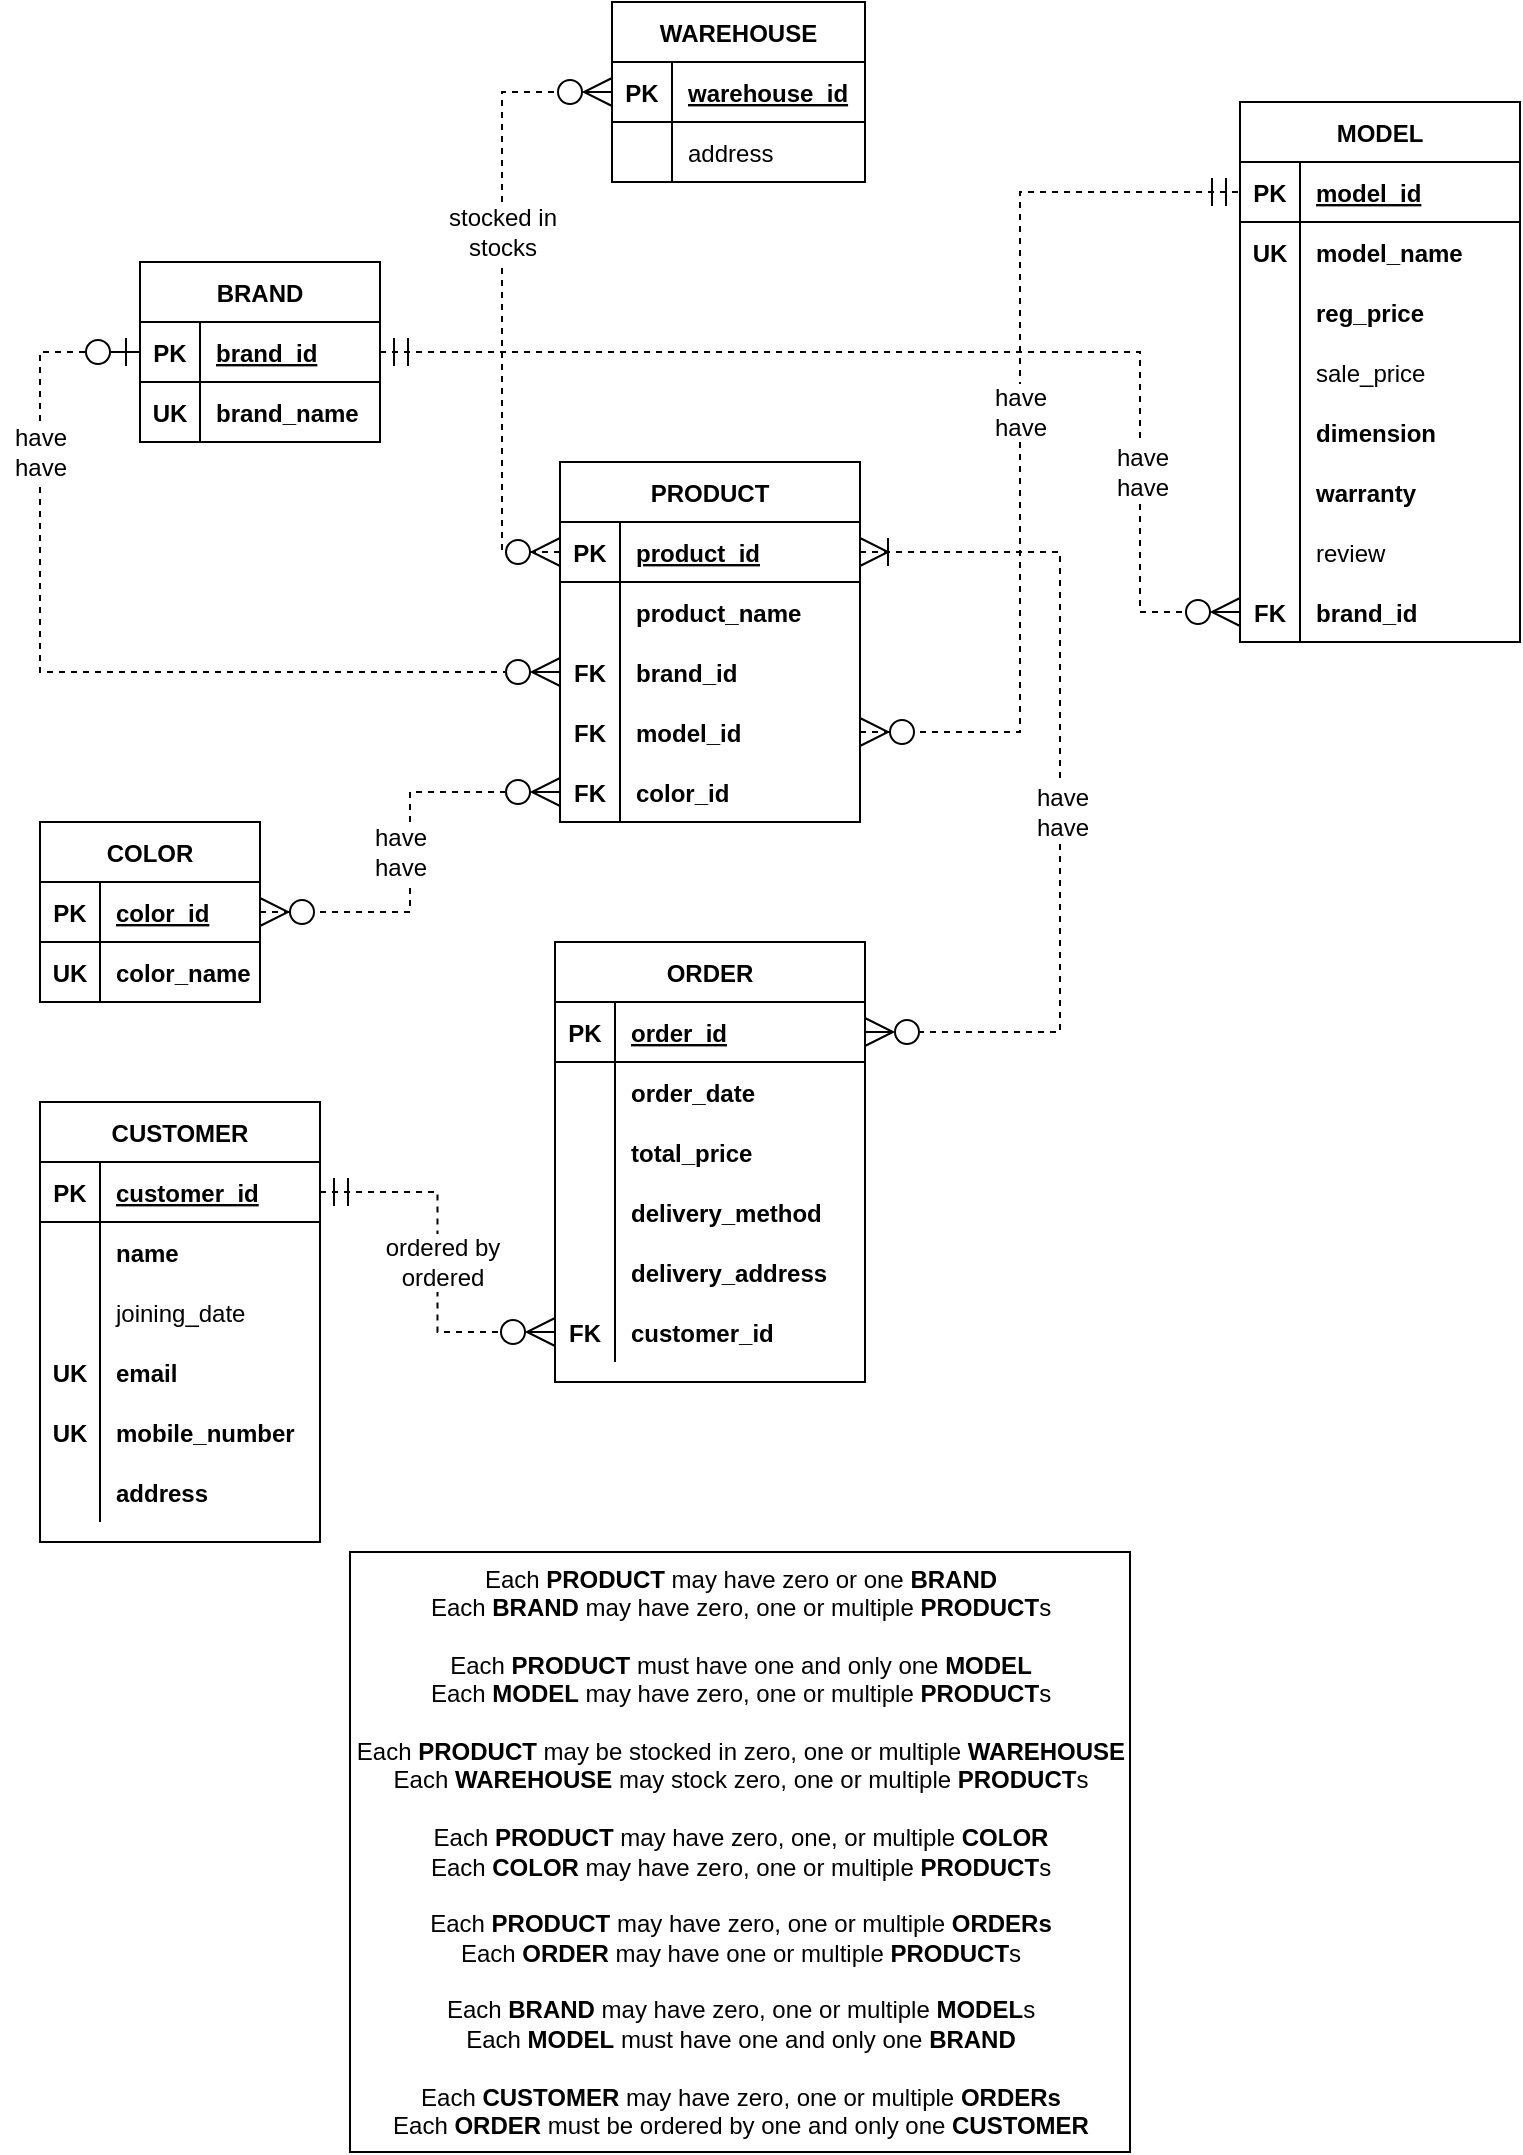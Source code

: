 <mxfile version="15.4.1" type="device" pages="2"><diagram id="HymnBBNlccfDPWSNoE1I" name="Page-1"><mxGraphModel dx="2692" dy="1716" grid="1" gridSize="10" guides="1" tooltips="1" connect="1" arrows="1" fold="1" page="1" pageScale="1" pageWidth="827" pageHeight="1169" math="0" shadow="0"><root><mxCell id="0"/><mxCell id="1" parent="0"/><mxCell id="eCK7XRhkJR0OWTLcNzgZ-1" value="BRAND" style="shape=table;startSize=30;container=1;collapsible=1;childLayout=tableLayout;fixedRows=1;rowLines=0;fontStyle=1;align=center;resizeLast=1;" parent="1" vertex="1"><mxGeometry x="-1551" y="-1000" width="120" height="90" as="geometry"/></mxCell><mxCell id="eCK7XRhkJR0OWTLcNzgZ-2" value="" style="shape=partialRectangle;collapsible=0;dropTarget=0;pointerEvents=0;fillColor=none;top=0;left=0;bottom=1;right=0;points=[[0,0.5],[1,0.5]];portConstraint=eastwest;" parent="eCK7XRhkJR0OWTLcNzgZ-1" vertex="1"><mxGeometry y="30" width="120" height="30" as="geometry"/></mxCell><mxCell id="eCK7XRhkJR0OWTLcNzgZ-3" value="PK" style="shape=partialRectangle;connectable=0;fillColor=none;top=0;left=0;bottom=0;right=0;fontStyle=1;overflow=hidden;" parent="eCK7XRhkJR0OWTLcNzgZ-2" vertex="1"><mxGeometry width="30" height="30" as="geometry"><mxRectangle width="30" height="30" as="alternateBounds"/></mxGeometry></mxCell><mxCell id="eCK7XRhkJR0OWTLcNzgZ-4" value="brand_id" style="shape=partialRectangle;connectable=0;fillColor=none;top=0;left=0;bottom=0;right=0;align=left;spacingLeft=6;fontStyle=5;overflow=hidden;" parent="eCK7XRhkJR0OWTLcNzgZ-2" vertex="1"><mxGeometry x="30" width="90" height="30" as="geometry"><mxRectangle width="90" height="30" as="alternateBounds"/></mxGeometry></mxCell><mxCell id="eCK7XRhkJR0OWTLcNzgZ-5" value="" style="shape=partialRectangle;collapsible=0;dropTarget=0;pointerEvents=0;fillColor=none;top=0;left=0;bottom=0;right=0;points=[[0,0.5],[1,0.5]];portConstraint=eastwest;" parent="eCK7XRhkJR0OWTLcNzgZ-1" vertex="1"><mxGeometry y="60" width="120" height="30" as="geometry"/></mxCell><mxCell id="eCK7XRhkJR0OWTLcNzgZ-6" value="UK" style="shape=partialRectangle;connectable=0;fillColor=none;top=0;left=0;bottom=0;right=0;editable=1;overflow=hidden;fontStyle=1" parent="eCK7XRhkJR0OWTLcNzgZ-5" vertex="1"><mxGeometry width="30" height="30" as="geometry"><mxRectangle width="30" height="30" as="alternateBounds"/></mxGeometry></mxCell><mxCell id="eCK7XRhkJR0OWTLcNzgZ-7" value="brand_name" style="shape=partialRectangle;connectable=0;fillColor=none;top=0;left=0;bottom=0;right=0;align=left;spacingLeft=6;overflow=hidden;fontStyle=1" parent="eCK7XRhkJR0OWTLcNzgZ-5" vertex="1"><mxGeometry x="30" width="90" height="30" as="geometry"><mxRectangle width="90" height="30" as="alternateBounds"/></mxGeometry></mxCell><mxCell id="eCK7XRhkJR0OWTLcNzgZ-14" value="MODEL" style="shape=table;startSize=30;container=1;collapsible=1;childLayout=tableLayout;fixedRows=1;rowLines=0;fontStyle=1;align=center;resizeLast=1;" parent="1" vertex="1"><mxGeometry x="-1001" y="-1080" width="140" height="270" as="geometry"/></mxCell><mxCell id="eCK7XRhkJR0OWTLcNzgZ-15" value="" style="shape=partialRectangle;collapsible=0;dropTarget=0;pointerEvents=0;fillColor=none;top=0;left=0;bottom=1;right=0;points=[[0,0.5],[1,0.5]];portConstraint=eastwest;" parent="eCK7XRhkJR0OWTLcNzgZ-14" vertex="1"><mxGeometry y="30" width="140" height="30" as="geometry"/></mxCell><mxCell id="eCK7XRhkJR0OWTLcNzgZ-16" value="PK" style="shape=partialRectangle;connectable=0;fillColor=none;top=0;left=0;bottom=0;right=0;fontStyle=1;overflow=hidden;" parent="eCK7XRhkJR0OWTLcNzgZ-15" vertex="1"><mxGeometry width="30" height="30" as="geometry"><mxRectangle width="30" height="30" as="alternateBounds"/></mxGeometry></mxCell><mxCell id="eCK7XRhkJR0OWTLcNzgZ-17" value="model_id" style="shape=partialRectangle;connectable=0;fillColor=none;top=0;left=0;bottom=0;right=0;align=left;spacingLeft=6;fontStyle=5;overflow=hidden;" parent="eCK7XRhkJR0OWTLcNzgZ-15" vertex="1"><mxGeometry x="30" width="110" height="30" as="geometry"><mxRectangle width="110" height="30" as="alternateBounds"/></mxGeometry></mxCell><mxCell id="eCK7XRhkJR0OWTLcNzgZ-18" value="" style="shape=partialRectangle;collapsible=0;dropTarget=0;pointerEvents=0;fillColor=none;top=0;left=0;bottom=0;right=0;points=[[0,0.5],[1,0.5]];portConstraint=eastwest;" parent="eCK7XRhkJR0OWTLcNzgZ-14" vertex="1"><mxGeometry y="60" width="140" height="30" as="geometry"/></mxCell><mxCell id="eCK7XRhkJR0OWTLcNzgZ-19" value="UK" style="shape=partialRectangle;connectable=0;fillColor=none;top=0;left=0;bottom=0;right=0;editable=1;overflow=hidden;fontStyle=1" parent="eCK7XRhkJR0OWTLcNzgZ-18" vertex="1"><mxGeometry width="30" height="30" as="geometry"><mxRectangle width="30" height="30" as="alternateBounds"/></mxGeometry></mxCell><mxCell id="eCK7XRhkJR0OWTLcNzgZ-20" value="model_name" style="shape=partialRectangle;connectable=0;fillColor=none;top=0;left=0;bottom=0;right=0;align=left;spacingLeft=6;overflow=hidden;fontStyle=1" parent="eCK7XRhkJR0OWTLcNzgZ-18" vertex="1"><mxGeometry x="30" width="110" height="30" as="geometry"><mxRectangle width="110" height="30" as="alternateBounds"/></mxGeometry></mxCell><mxCell id="eCK7XRhkJR0OWTLcNzgZ-21" value="" style="shape=partialRectangle;collapsible=0;dropTarget=0;pointerEvents=0;fillColor=none;top=0;left=0;bottom=0;right=0;points=[[0,0.5],[1,0.5]];portConstraint=eastwest;" parent="eCK7XRhkJR0OWTLcNzgZ-14" vertex="1"><mxGeometry y="90" width="140" height="30" as="geometry"/></mxCell><mxCell id="eCK7XRhkJR0OWTLcNzgZ-22" value="" style="shape=partialRectangle;connectable=0;fillColor=none;top=0;left=0;bottom=0;right=0;editable=1;overflow=hidden;" parent="eCK7XRhkJR0OWTLcNzgZ-21" vertex="1"><mxGeometry width="30" height="30" as="geometry"><mxRectangle width="30" height="30" as="alternateBounds"/></mxGeometry></mxCell><mxCell id="eCK7XRhkJR0OWTLcNzgZ-23" value="reg_price" style="shape=partialRectangle;connectable=0;fillColor=none;top=0;left=0;bottom=0;right=0;align=left;spacingLeft=6;overflow=hidden;fontStyle=1" parent="eCK7XRhkJR0OWTLcNzgZ-21" vertex="1"><mxGeometry x="30" width="110" height="30" as="geometry"><mxRectangle width="110" height="30" as="alternateBounds"/></mxGeometry></mxCell><mxCell id="eCK7XRhkJR0OWTLcNzgZ-69" value="" style="shape=partialRectangle;collapsible=0;dropTarget=0;pointerEvents=0;fillColor=none;top=0;left=0;bottom=0;right=0;points=[[0,0.5],[1,0.5]];portConstraint=eastwest;" parent="eCK7XRhkJR0OWTLcNzgZ-14" vertex="1"><mxGeometry y="120" width="140" height="30" as="geometry"/></mxCell><mxCell id="eCK7XRhkJR0OWTLcNzgZ-70" value="" style="shape=partialRectangle;connectable=0;fillColor=none;top=0;left=0;bottom=0;right=0;editable=1;overflow=hidden;" parent="eCK7XRhkJR0OWTLcNzgZ-69" vertex="1"><mxGeometry width="30" height="30" as="geometry"><mxRectangle width="30" height="30" as="alternateBounds"/></mxGeometry></mxCell><mxCell id="eCK7XRhkJR0OWTLcNzgZ-71" value="sale_price" style="shape=partialRectangle;connectable=0;fillColor=none;top=0;left=0;bottom=0;right=0;align=left;spacingLeft=6;overflow=hidden;fontStyle=0" parent="eCK7XRhkJR0OWTLcNzgZ-69" vertex="1"><mxGeometry x="30" width="110" height="30" as="geometry"><mxRectangle width="110" height="30" as="alternateBounds"/></mxGeometry></mxCell><mxCell id="eCK7XRhkJR0OWTLcNzgZ-24" value="" style="shape=partialRectangle;collapsible=0;dropTarget=0;pointerEvents=0;fillColor=none;top=0;left=0;bottom=0;right=0;points=[[0,0.5],[1,0.5]];portConstraint=eastwest;" parent="eCK7XRhkJR0OWTLcNzgZ-14" vertex="1"><mxGeometry y="150" width="140" height="30" as="geometry"/></mxCell><mxCell id="eCK7XRhkJR0OWTLcNzgZ-25" value="" style="shape=partialRectangle;connectable=0;fillColor=none;top=0;left=0;bottom=0;right=0;editable=1;overflow=hidden;" parent="eCK7XRhkJR0OWTLcNzgZ-24" vertex="1"><mxGeometry width="30" height="30" as="geometry"><mxRectangle width="30" height="30" as="alternateBounds"/></mxGeometry></mxCell><mxCell id="eCK7XRhkJR0OWTLcNzgZ-26" value="dimension" style="shape=partialRectangle;connectable=0;fillColor=none;top=0;left=0;bottom=0;right=0;align=left;spacingLeft=6;overflow=hidden;fontStyle=1" parent="eCK7XRhkJR0OWTLcNzgZ-24" vertex="1"><mxGeometry x="30" width="110" height="30" as="geometry"><mxRectangle width="110" height="30" as="alternateBounds"/></mxGeometry></mxCell><mxCell id="eCK7XRhkJR0OWTLcNzgZ-43" value="" style="shape=partialRectangle;collapsible=0;dropTarget=0;pointerEvents=0;fillColor=none;top=0;left=0;bottom=0;right=0;points=[[0,0.5],[1,0.5]];portConstraint=eastwest;" parent="eCK7XRhkJR0OWTLcNzgZ-14" vertex="1"><mxGeometry y="180" width="140" height="30" as="geometry"/></mxCell><mxCell id="eCK7XRhkJR0OWTLcNzgZ-44" value="" style="shape=partialRectangle;connectable=0;fillColor=none;top=0;left=0;bottom=0;right=0;editable=1;overflow=hidden;" parent="eCK7XRhkJR0OWTLcNzgZ-43" vertex="1"><mxGeometry width="30" height="30" as="geometry"><mxRectangle width="30" height="30" as="alternateBounds"/></mxGeometry></mxCell><mxCell id="eCK7XRhkJR0OWTLcNzgZ-45" value="warranty" style="shape=partialRectangle;connectable=0;fillColor=none;top=0;left=0;bottom=0;right=0;align=left;spacingLeft=6;overflow=hidden;fontStyle=1" parent="eCK7XRhkJR0OWTLcNzgZ-43" vertex="1"><mxGeometry x="30" width="110" height="30" as="geometry"><mxRectangle width="110" height="30" as="alternateBounds"/></mxGeometry></mxCell><mxCell id="eCK7XRhkJR0OWTLcNzgZ-46" value="" style="shape=partialRectangle;collapsible=0;dropTarget=0;pointerEvents=0;fillColor=none;top=0;left=0;bottom=0;right=0;points=[[0,0.5],[1,0.5]];portConstraint=eastwest;" parent="eCK7XRhkJR0OWTLcNzgZ-14" vertex="1"><mxGeometry y="210" width="140" height="30" as="geometry"/></mxCell><mxCell id="eCK7XRhkJR0OWTLcNzgZ-47" value="" style="shape=partialRectangle;connectable=0;fillColor=none;top=0;left=0;bottom=0;right=0;editable=1;overflow=hidden;" parent="eCK7XRhkJR0OWTLcNzgZ-46" vertex="1"><mxGeometry width="30" height="30" as="geometry"><mxRectangle width="30" height="30" as="alternateBounds"/></mxGeometry></mxCell><mxCell id="eCK7XRhkJR0OWTLcNzgZ-48" value="review" style="shape=partialRectangle;connectable=0;fillColor=none;top=0;left=0;bottom=0;right=0;align=left;spacingLeft=6;overflow=hidden;fontStyle=0" parent="eCK7XRhkJR0OWTLcNzgZ-46" vertex="1"><mxGeometry x="30" width="110" height="30" as="geometry"><mxRectangle width="110" height="30" as="alternateBounds"/></mxGeometry></mxCell><mxCell id="eCK7XRhkJR0OWTLcNzgZ-50" value="" style="shape=partialRectangle;collapsible=0;dropTarget=0;pointerEvents=0;fillColor=none;top=0;left=0;bottom=0;right=0;points=[[0,0.5],[1,0.5]];portConstraint=eastwest;" parent="eCK7XRhkJR0OWTLcNzgZ-14" vertex="1"><mxGeometry y="240" width="140" height="30" as="geometry"/></mxCell><mxCell id="eCK7XRhkJR0OWTLcNzgZ-51" value="FK" style="shape=partialRectangle;connectable=0;fillColor=none;top=0;left=0;bottom=0;right=0;editable=1;overflow=hidden;fontStyle=1" parent="eCK7XRhkJR0OWTLcNzgZ-50" vertex="1"><mxGeometry width="30" height="30" as="geometry"><mxRectangle width="30" height="30" as="alternateBounds"/></mxGeometry></mxCell><mxCell id="eCK7XRhkJR0OWTLcNzgZ-52" value="brand_id" style="shape=partialRectangle;connectable=0;fillColor=none;top=0;left=0;bottom=0;right=0;align=left;spacingLeft=6;overflow=hidden;fontStyle=1" parent="eCK7XRhkJR0OWTLcNzgZ-50" vertex="1"><mxGeometry x="30" width="110" height="30" as="geometry"><mxRectangle width="110" height="30" as="alternateBounds"/></mxGeometry></mxCell><mxCell id="eCK7XRhkJR0OWTLcNzgZ-27" value="PRODUCT" style="shape=table;startSize=30;container=1;collapsible=1;childLayout=tableLayout;fixedRows=1;rowLines=0;fontStyle=1;align=center;resizeLast=1;" parent="1" vertex="1"><mxGeometry x="-1341" y="-900" width="150" height="180" as="geometry"/></mxCell><mxCell id="eCK7XRhkJR0OWTLcNzgZ-28" value="" style="shape=partialRectangle;collapsible=0;dropTarget=0;pointerEvents=0;fillColor=none;top=0;left=0;bottom=1;right=0;points=[[0,0.5],[1,0.5]];portConstraint=eastwest;" parent="eCK7XRhkJR0OWTLcNzgZ-27" vertex="1"><mxGeometry y="30" width="150" height="30" as="geometry"/></mxCell><mxCell id="eCK7XRhkJR0OWTLcNzgZ-29" value="PK" style="shape=partialRectangle;connectable=0;fillColor=none;top=0;left=0;bottom=0;right=0;fontStyle=1;overflow=hidden;" parent="eCK7XRhkJR0OWTLcNzgZ-28" vertex="1"><mxGeometry width="30" height="30" as="geometry"><mxRectangle width="30" height="30" as="alternateBounds"/></mxGeometry></mxCell><mxCell id="eCK7XRhkJR0OWTLcNzgZ-30" value="product_id" style="shape=partialRectangle;connectable=0;fillColor=none;top=0;left=0;bottom=0;right=0;align=left;spacingLeft=6;fontStyle=5;overflow=hidden;" parent="eCK7XRhkJR0OWTLcNzgZ-28" vertex="1"><mxGeometry x="30" width="120" height="30" as="geometry"><mxRectangle width="120" height="30" as="alternateBounds"/></mxGeometry></mxCell><mxCell id="eCK7XRhkJR0OWTLcNzgZ-31" value="" style="shape=partialRectangle;collapsible=0;dropTarget=0;pointerEvents=0;fillColor=none;top=0;left=0;bottom=0;right=0;points=[[0,0.5],[1,0.5]];portConstraint=eastwest;" parent="eCK7XRhkJR0OWTLcNzgZ-27" vertex="1"><mxGeometry y="60" width="150" height="30" as="geometry"/></mxCell><mxCell id="eCK7XRhkJR0OWTLcNzgZ-32" value="" style="shape=partialRectangle;connectable=0;fillColor=none;top=0;left=0;bottom=0;right=0;editable=1;overflow=hidden;" parent="eCK7XRhkJR0OWTLcNzgZ-31" vertex="1"><mxGeometry width="30" height="30" as="geometry"><mxRectangle width="30" height="30" as="alternateBounds"/></mxGeometry></mxCell><mxCell id="eCK7XRhkJR0OWTLcNzgZ-33" value="product_name" style="shape=partialRectangle;connectable=0;fillColor=none;top=0;left=0;bottom=0;right=0;align=left;spacingLeft=6;overflow=hidden;fontStyle=1" parent="eCK7XRhkJR0OWTLcNzgZ-31" vertex="1"><mxGeometry x="30" width="120" height="30" as="geometry"><mxRectangle width="120" height="30" as="alternateBounds"/></mxGeometry></mxCell><mxCell id="eCK7XRhkJR0OWTLcNzgZ-34" value="" style="shape=partialRectangle;collapsible=0;dropTarget=0;pointerEvents=0;fillColor=none;top=0;left=0;bottom=0;right=0;points=[[0,0.5],[1,0.5]];portConstraint=eastwest;" parent="eCK7XRhkJR0OWTLcNzgZ-27" vertex="1"><mxGeometry y="90" width="150" height="30" as="geometry"/></mxCell><mxCell id="eCK7XRhkJR0OWTLcNzgZ-35" value="FK" style="shape=partialRectangle;connectable=0;fillColor=none;top=0;left=0;bottom=0;right=0;editable=1;overflow=hidden;fontStyle=1" parent="eCK7XRhkJR0OWTLcNzgZ-34" vertex="1"><mxGeometry width="30" height="30" as="geometry"><mxRectangle width="30" height="30" as="alternateBounds"/></mxGeometry></mxCell><mxCell id="eCK7XRhkJR0OWTLcNzgZ-36" value="brand_id" style="shape=partialRectangle;connectable=0;fillColor=none;top=0;left=0;bottom=0;right=0;align=left;spacingLeft=6;overflow=hidden;fontStyle=1" parent="eCK7XRhkJR0OWTLcNzgZ-34" vertex="1"><mxGeometry x="30" width="120" height="30" as="geometry"><mxRectangle width="120" height="30" as="alternateBounds"/></mxGeometry></mxCell><mxCell id="eCK7XRhkJR0OWTLcNzgZ-37" value="" style="shape=partialRectangle;collapsible=0;dropTarget=0;pointerEvents=0;fillColor=none;top=0;left=0;bottom=0;right=0;points=[[0,0.5],[1,0.5]];portConstraint=eastwest;" parent="eCK7XRhkJR0OWTLcNzgZ-27" vertex="1"><mxGeometry y="120" width="150" height="30" as="geometry"/></mxCell><mxCell id="eCK7XRhkJR0OWTLcNzgZ-38" value="FK" style="shape=partialRectangle;connectable=0;fillColor=none;top=0;left=0;bottom=0;right=0;editable=1;overflow=hidden;fontStyle=1" parent="eCK7XRhkJR0OWTLcNzgZ-37" vertex="1"><mxGeometry width="30" height="30" as="geometry"><mxRectangle width="30" height="30" as="alternateBounds"/></mxGeometry></mxCell><mxCell id="eCK7XRhkJR0OWTLcNzgZ-39" value="model_id" style="shape=partialRectangle;connectable=0;fillColor=none;top=0;left=0;bottom=0;right=0;align=left;spacingLeft=6;overflow=hidden;fontStyle=1" parent="eCK7XRhkJR0OWTLcNzgZ-37" vertex="1"><mxGeometry x="30" width="120" height="30" as="geometry"><mxRectangle width="120" height="30" as="alternateBounds"/></mxGeometry></mxCell><mxCell id="eCK7XRhkJR0OWTLcNzgZ-40" value="" style="shape=partialRectangle;collapsible=0;dropTarget=0;pointerEvents=0;fillColor=none;top=0;left=0;bottom=0;right=0;points=[[0,0.5],[1,0.5]];portConstraint=eastwest;" parent="eCK7XRhkJR0OWTLcNzgZ-27" vertex="1"><mxGeometry y="150" width="150" height="30" as="geometry"/></mxCell><mxCell id="eCK7XRhkJR0OWTLcNzgZ-41" value="FK" style="shape=partialRectangle;connectable=0;fillColor=none;top=0;left=0;bottom=0;right=0;editable=1;overflow=hidden;fontStyle=1" parent="eCK7XRhkJR0OWTLcNzgZ-40" vertex="1"><mxGeometry width="30" height="30" as="geometry"><mxRectangle width="30" height="30" as="alternateBounds"/></mxGeometry></mxCell><mxCell id="eCK7XRhkJR0OWTLcNzgZ-42" value="color_id" style="shape=partialRectangle;connectable=0;fillColor=none;top=0;left=0;bottom=0;right=0;align=left;spacingLeft=6;overflow=hidden;fontStyle=1" parent="eCK7XRhkJR0OWTLcNzgZ-40" vertex="1"><mxGeometry x="30" width="120" height="30" as="geometry"><mxRectangle width="120" height="30" as="alternateBounds"/></mxGeometry></mxCell><mxCell id="eCK7XRhkJR0OWTLcNzgZ-49" value="" style="endArrow=ERzeroToMany;dashed=1;html=1;rounded=0;edgeStyle=orthogonalEdgeStyle;exitX=1;exitY=0.5;exitDx=0;exitDy=0;entryX=0;entryY=0.5;entryDx=0;entryDy=0;endSize=12;startSize=12;startArrow=ERmandOne;startFill=0;endFill=0;" parent="1" source="eCK7XRhkJR0OWTLcNzgZ-2" target="eCK7XRhkJR0OWTLcNzgZ-50" edge="1"><mxGeometry width="50" height="50" relative="1" as="geometry"><mxPoint x="-1251" y="-810" as="sourcePoint"/><mxPoint x="-1201" y="-860" as="targetPoint"/><Array as="points"><mxPoint x="-1051" y="-955"/><mxPoint x="-1051" y="-825"/></Array></mxGeometry></mxCell><mxCell id="eCK7XRhkJR0OWTLcNzgZ-53" value="" style="endArrow=ERmandOne;dashed=1;html=1;rounded=0;edgeStyle=orthogonalEdgeStyle;entryX=0;entryY=0.5;entryDx=0;entryDy=0;endSize=12;startSize=12;startArrow=ERzeroToMany;startFill=1;endFill=0;" parent="1" source="eCK7XRhkJR0OWTLcNzgZ-37" target="eCK7XRhkJR0OWTLcNzgZ-15" edge="1"><mxGeometry width="50" height="50" relative="1" as="geometry"><mxPoint x="-1251" y="-810" as="sourcePoint"/><mxPoint x="-1201" y="-860" as="targetPoint"/><Array as="points"><mxPoint x="-1111" y="-765"/><mxPoint x="-1111" y="-1035"/></Array></mxGeometry></mxCell><mxCell id="eCK7XRhkJR0OWTLcNzgZ-54" value="" style="endArrow=ERzeroToMany;dashed=1;html=1;rounded=0;edgeStyle=orthogonalEdgeStyle;exitX=0;exitY=0.5;exitDx=0;exitDy=0;entryX=0;entryY=0.5;entryDx=0;entryDy=0;endSize=12;startSize=12;startArrow=ERzeroToOne;startFill=0;endFill=0;" parent="1" source="eCK7XRhkJR0OWTLcNzgZ-2" target="eCK7XRhkJR0OWTLcNzgZ-34" edge="1"><mxGeometry width="50" height="50" relative="1" as="geometry"><mxPoint x="-1251" y="-810" as="sourcePoint"/><mxPoint x="-1201" y="-860" as="targetPoint"/><Array as="points"><mxPoint x="-1601" y="-955"/><mxPoint x="-1601" y="-795"/></Array></mxGeometry></mxCell><mxCell id="eCK7XRhkJR0OWTLcNzgZ-55" value="COLOR" style="shape=table;startSize=30;container=1;collapsible=1;childLayout=tableLayout;fixedRows=1;rowLines=0;fontStyle=1;align=center;resizeLast=1;" parent="1" vertex="1"><mxGeometry x="-1601" y="-720" width="110" height="90" as="geometry"/></mxCell><mxCell id="eCK7XRhkJR0OWTLcNzgZ-56" value="" style="shape=partialRectangle;collapsible=0;dropTarget=0;pointerEvents=0;fillColor=none;top=0;left=0;bottom=1;right=0;points=[[0,0.5],[1,0.5]];portConstraint=eastwest;" parent="eCK7XRhkJR0OWTLcNzgZ-55" vertex="1"><mxGeometry y="30" width="110" height="30" as="geometry"/></mxCell><mxCell id="eCK7XRhkJR0OWTLcNzgZ-57" value="PK" style="shape=partialRectangle;connectable=0;fillColor=none;top=0;left=0;bottom=0;right=0;fontStyle=1;overflow=hidden;" parent="eCK7XRhkJR0OWTLcNzgZ-56" vertex="1"><mxGeometry width="30" height="30" as="geometry"><mxRectangle width="30" height="30" as="alternateBounds"/></mxGeometry></mxCell><mxCell id="eCK7XRhkJR0OWTLcNzgZ-58" value="color_id" style="shape=partialRectangle;connectable=0;fillColor=none;top=0;left=0;bottom=0;right=0;align=left;spacingLeft=6;fontStyle=5;overflow=hidden;" parent="eCK7XRhkJR0OWTLcNzgZ-56" vertex="1"><mxGeometry x="30" width="80" height="30" as="geometry"><mxRectangle width="80" height="30" as="alternateBounds"/></mxGeometry></mxCell><mxCell id="eCK7XRhkJR0OWTLcNzgZ-59" value="" style="shape=partialRectangle;collapsible=0;dropTarget=0;pointerEvents=0;fillColor=none;top=0;left=0;bottom=0;right=0;points=[[0,0.5],[1,0.5]];portConstraint=eastwest;" parent="eCK7XRhkJR0OWTLcNzgZ-55" vertex="1"><mxGeometry y="60" width="110" height="30" as="geometry"/></mxCell><mxCell id="eCK7XRhkJR0OWTLcNzgZ-60" value="UK" style="shape=partialRectangle;connectable=0;fillColor=none;top=0;left=0;bottom=0;right=0;editable=1;overflow=hidden;fontStyle=1" parent="eCK7XRhkJR0OWTLcNzgZ-59" vertex="1"><mxGeometry width="30" height="30" as="geometry"><mxRectangle width="30" height="30" as="alternateBounds"/></mxGeometry></mxCell><mxCell id="eCK7XRhkJR0OWTLcNzgZ-61" value="color_name" style="shape=partialRectangle;connectable=0;fillColor=none;top=0;left=0;bottom=0;right=0;align=left;spacingLeft=6;overflow=hidden;fontStyle=1" parent="eCK7XRhkJR0OWTLcNzgZ-59" vertex="1"><mxGeometry x="30" width="80" height="30" as="geometry"><mxRectangle width="80" height="30" as="alternateBounds"/></mxGeometry></mxCell><mxCell id="eCK7XRhkJR0OWTLcNzgZ-68" value="" style="endArrow=ERzeroToMany;dashed=1;html=1;rounded=0;startSize=12;endSize=12;edgeStyle=orthogonalEdgeStyle;exitX=1;exitY=0.5;exitDx=0;exitDy=0;entryX=0;entryY=0.5;entryDx=0;entryDy=0;endFill=0;startArrow=ERzeroToMany;startFill=1;" parent="1" source="eCK7XRhkJR0OWTLcNzgZ-56" target="eCK7XRhkJR0OWTLcNzgZ-40" edge="1"><mxGeometry width="50" height="50" relative="1" as="geometry"><mxPoint x="-1251" y="-810" as="sourcePoint"/><mxPoint x="-1201" y="-860" as="targetPoint"/></mxGeometry></mxCell><mxCell id="eCK7XRhkJR0OWTLcNzgZ-72" value="have&lt;br&gt;have" style="text;html=1;resizable=0;autosize=1;align=center;verticalAlign=middle;points=[];fillColor=none;strokeColor=none;rounded=0;labelBackgroundColor=default;" parent="1" vertex="1"><mxGeometry x="-1070" y="-910" width="40" height="30" as="geometry"/></mxCell><mxCell id="eCK7XRhkJR0OWTLcNzgZ-73" value="have&lt;br&gt;have" style="text;html=1;resizable=0;autosize=1;align=center;verticalAlign=middle;points=[];fillColor=none;strokeColor=none;rounded=0;labelBackgroundColor=default;" parent="1" vertex="1"><mxGeometry x="-1131" y="-940" width="40" height="30" as="geometry"/></mxCell><mxCell id="eCK7XRhkJR0OWTLcNzgZ-75" value="have&lt;br&gt;have" style="text;html=1;resizable=0;autosize=1;align=center;verticalAlign=middle;points=[];fillColor=none;strokeColor=none;rounded=0;labelBackgroundColor=default;" parent="1" vertex="1"><mxGeometry x="-1621" y="-920" width="40" height="30" as="geometry"/></mxCell><mxCell id="eCK7XRhkJR0OWTLcNzgZ-76" value="have&lt;br&gt;have" style="text;html=1;resizable=0;autosize=1;align=center;verticalAlign=middle;points=[];fillColor=none;strokeColor=none;rounded=0;labelBackgroundColor=default;" parent="1" vertex="1"><mxGeometry x="-1441" y="-720" width="40" height="30" as="geometry"/></mxCell><mxCell id="eCK7XRhkJR0OWTLcNzgZ-77" value="ORDER" style="shape=table;startSize=30;container=1;collapsible=1;childLayout=tableLayout;fixedRows=1;rowLines=0;fontStyle=1;align=center;resizeLast=1;labelBackgroundColor=default;" parent="1" vertex="1"><mxGeometry x="-1343.5" y="-660" width="155" height="220" as="geometry"/></mxCell><mxCell id="eCK7XRhkJR0OWTLcNzgZ-78" value="" style="shape=partialRectangle;collapsible=0;dropTarget=0;pointerEvents=0;fillColor=none;top=0;left=0;bottom=1;right=0;points=[[0,0.5],[1,0.5]];portConstraint=eastwest;labelBackgroundColor=default;" parent="eCK7XRhkJR0OWTLcNzgZ-77" vertex="1"><mxGeometry y="30" width="155" height="30" as="geometry"/></mxCell><mxCell id="eCK7XRhkJR0OWTLcNzgZ-79" value="PK" style="shape=partialRectangle;connectable=0;fillColor=none;top=0;left=0;bottom=0;right=0;fontStyle=1;overflow=hidden;labelBackgroundColor=default;" parent="eCK7XRhkJR0OWTLcNzgZ-78" vertex="1"><mxGeometry width="30" height="30" as="geometry"><mxRectangle width="30" height="30" as="alternateBounds"/></mxGeometry></mxCell><mxCell id="eCK7XRhkJR0OWTLcNzgZ-80" value="order_id" style="shape=partialRectangle;connectable=0;fillColor=none;top=0;left=0;bottom=0;right=0;align=left;spacingLeft=6;fontStyle=5;overflow=hidden;labelBackgroundColor=default;" parent="eCK7XRhkJR0OWTLcNzgZ-78" vertex="1"><mxGeometry x="30" width="125" height="30" as="geometry"><mxRectangle width="125" height="30" as="alternateBounds"/></mxGeometry></mxCell><mxCell id="eCK7XRhkJR0OWTLcNzgZ-81" value="" style="shape=partialRectangle;collapsible=0;dropTarget=0;pointerEvents=0;fillColor=none;top=0;left=0;bottom=0;right=0;points=[[0,0.5],[1,0.5]];portConstraint=eastwest;labelBackgroundColor=default;" parent="eCK7XRhkJR0OWTLcNzgZ-77" vertex="1"><mxGeometry y="60" width="155" height="30" as="geometry"/></mxCell><mxCell id="eCK7XRhkJR0OWTLcNzgZ-82" value="" style="shape=partialRectangle;connectable=0;fillColor=none;top=0;left=0;bottom=0;right=0;editable=1;overflow=hidden;labelBackgroundColor=default;" parent="eCK7XRhkJR0OWTLcNzgZ-81" vertex="1"><mxGeometry width="30" height="30" as="geometry"><mxRectangle width="30" height="30" as="alternateBounds"/></mxGeometry></mxCell><mxCell id="eCK7XRhkJR0OWTLcNzgZ-83" value="order_date" style="shape=partialRectangle;connectable=0;fillColor=none;top=0;left=0;bottom=0;right=0;align=left;spacingLeft=6;overflow=hidden;labelBackgroundColor=default;fontStyle=1" parent="eCK7XRhkJR0OWTLcNzgZ-81" vertex="1"><mxGeometry x="30" width="125" height="30" as="geometry"><mxRectangle width="125" height="30" as="alternateBounds"/></mxGeometry></mxCell><mxCell id="eCK7XRhkJR0OWTLcNzgZ-84" value="" style="shape=partialRectangle;collapsible=0;dropTarget=0;pointerEvents=0;fillColor=none;top=0;left=0;bottom=0;right=0;points=[[0,0.5],[1,0.5]];portConstraint=eastwest;labelBackgroundColor=default;" parent="eCK7XRhkJR0OWTLcNzgZ-77" vertex="1"><mxGeometry y="90" width="155" height="30" as="geometry"/></mxCell><mxCell id="eCK7XRhkJR0OWTLcNzgZ-85" value="" style="shape=partialRectangle;connectable=0;fillColor=none;top=0;left=0;bottom=0;right=0;editable=1;overflow=hidden;labelBackgroundColor=default;" parent="eCK7XRhkJR0OWTLcNzgZ-84" vertex="1"><mxGeometry width="30" height="30" as="geometry"><mxRectangle width="30" height="30" as="alternateBounds"/></mxGeometry></mxCell><mxCell id="eCK7XRhkJR0OWTLcNzgZ-86" value="total_price" style="shape=partialRectangle;connectable=0;fillColor=none;top=0;left=0;bottom=0;right=0;align=left;spacingLeft=6;overflow=hidden;labelBackgroundColor=default;fontStyle=1" parent="eCK7XRhkJR0OWTLcNzgZ-84" vertex="1"><mxGeometry x="30" width="125" height="30" as="geometry"><mxRectangle width="125" height="30" as="alternateBounds"/></mxGeometry></mxCell><mxCell id="eCK7XRhkJR0OWTLcNzgZ-87" value="" style="shape=partialRectangle;collapsible=0;dropTarget=0;pointerEvents=0;fillColor=none;top=0;left=0;bottom=0;right=0;points=[[0,0.5],[1,0.5]];portConstraint=eastwest;labelBackgroundColor=default;" parent="eCK7XRhkJR0OWTLcNzgZ-77" vertex="1"><mxGeometry y="120" width="155" height="30" as="geometry"/></mxCell><mxCell id="eCK7XRhkJR0OWTLcNzgZ-88" value="" style="shape=partialRectangle;connectable=0;fillColor=none;top=0;left=0;bottom=0;right=0;editable=1;overflow=hidden;labelBackgroundColor=default;" parent="eCK7XRhkJR0OWTLcNzgZ-87" vertex="1"><mxGeometry width="30" height="30" as="geometry"><mxRectangle width="30" height="30" as="alternateBounds"/></mxGeometry></mxCell><mxCell id="eCK7XRhkJR0OWTLcNzgZ-89" value="delivery_method" style="shape=partialRectangle;connectable=0;fillColor=none;top=0;left=0;bottom=0;right=0;align=left;spacingLeft=6;overflow=hidden;labelBackgroundColor=default;fontStyle=1" parent="eCK7XRhkJR0OWTLcNzgZ-87" vertex="1"><mxGeometry x="30" width="125" height="30" as="geometry"><mxRectangle width="125" height="30" as="alternateBounds"/></mxGeometry></mxCell><mxCell id="eCK7XRhkJR0OWTLcNzgZ-117" value="" style="shape=partialRectangle;collapsible=0;dropTarget=0;pointerEvents=0;fillColor=none;top=0;left=0;bottom=0;right=0;points=[[0,0.5],[1,0.5]];portConstraint=eastwest;labelBackgroundColor=default;" parent="eCK7XRhkJR0OWTLcNzgZ-77" vertex="1"><mxGeometry y="150" width="155" height="30" as="geometry"/></mxCell><mxCell id="eCK7XRhkJR0OWTLcNzgZ-118" value="" style="shape=partialRectangle;connectable=0;fillColor=none;top=0;left=0;bottom=0;right=0;editable=1;overflow=hidden;labelBackgroundColor=default;" parent="eCK7XRhkJR0OWTLcNzgZ-117" vertex="1"><mxGeometry width="30" height="30" as="geometry"><mxRectangle width="30" height="30" as="alternateBounds"/></mxGeometry></mxCell><mxCell id="eCK7XRhkJR0OWTLcNzgZ-119" value="delivery_address" style="shape=partialRectangle;connectable=0;fillColor=none;top=0;left=0;bottom=0;right=0;align=left;spacingLeft=6;overflow=hidden;labelBackgroundColor=default;fontStyle=1" parent="eCK7XRhkJR0OWTLcNzgZ-117" vertex="1"><mxGeometry x="30" width="125" height="30" as="geometry"><mxRectangle width="125" height="30" as="alternateBounds"/></mxGeometry></mxCell><mxCell id="eCK7XRhkJR0OWTLcNzgZ-124" value="" style="shape=partialRectangle;collapsible=0;dropTarget=0;pointerEvents=0;fillColor=none;top=0;left=0;bottom=0;right=0;points=[[0,0.5],[1,0.5]];portConstraint=eastwest;labelBackgroundColor=default;" parent="eCK7XRhkJR0OWTLcNzgZ-77" vertex="1"><mxGeometry y="180" width="155" height="30" as="geometry"/></mxCell><mxCell id="eCK7XRhkJR0OWTLcNzgZ-125" value="FK" style="shape=partialRectangle;connectable=0;fillColor=none;top=0;left=0;bottom=0;right=0;editable=1;overflow=hidden;labelBackgroundColor=default;fontStyle=1" parent="eCK7XRhkJR0OWTLcNzgZ-124" vertex="1"><mxGeometry width="30" height="30" as="geometry"><mxRectangle width="30" height="30" as="alternateBounds"/></mxGeometry></mxCell><mxCell id="eCK7XRhkJR0OWTLcNzgZ-126" value="customer_id" style="shape=partialRectangle;connectable=0;fillColor=none;top=0;left=0;bottom=0;right=0;align=left;spacingLeft=6;overflow=hidden;labelBackgroundColor=default;fontStyle=1" parent="eCK7XRhkJR0OWTLcNzgZ-124" vertex="1"><mxGeometry x="30" width="125" height="30" as="geometry"><mxRectangle width="125" height="30" as="alternateBounds"/></mxGeometry></mxCell><mxCell id="eCK7XRhkJR0OWTLcNzgZ-90" value="" style="endArrow=ERzeroToMany;dashed=1;html=1;rounded=0;startSize=12;endSize=12;edgeStyle=orthogonalEdgeStyle;exitX=1;exitY=0.5;exitDx=0;exitDy=0;entryX=1;entryY=0.5;entryDx=0;entryDy=0;startArrow=ERoneToMany;startFill=0;endFill=0;" parent="1" source="eCK7XRhkJR0OWTLcNzgZ-28" target="eCK7XRhkJR0OWTLcNzgZ-78" edge="1"><mxGeometry width="50" height="50" relative="1" as="geometry"><mxPoint x="-1251" y="-820" as="sourcePoint"/><mxPoint x="-1201" y="-870" as="targetPoint"/><Array as="points"><mxPoint x="-1091" y="-855"/><mxPoint x="-1091" y="-615"/></Array></mxGeometry></mxCell><mxCell id="eCK7XRhkJR0OWTLcNzgZ-104" value="CUSTOMER" style="shape=table;startSize=30;container=1;collapsible=1;childLayout=tableLayout;fixedRows=1;rowLines=0;fontStyle=1;align=center;resizeLast=1;labelBackgroundColor=default;" parent="1" vertex="1"><mxGeometry x="-1601" y="-580" width="140" height="220" as="geometry"/></mxCell><mxCell id="eCK7XRhkJR0OWTLcNzgZ-105" value="" style="shape=partialRectangle;collapsible=0;dropTarget=0;pointerEvents=0;fillColor=none;top=0;left=0;bottom=1;right=0;points=[[0,0.5],[1,0.5]];portConstraint=eastwest;labelBackgroundColor=default;" parent="eCK7XRhkJR0OWTLcNzgZ-104" vertex="1"><mxGeometry y="30" width="140" height="30" as="geometry"/></mxCell><mxCell id="eCK7XRhkJR0OWTLcNzgZ-106" value="PK" style="shape=partialRectangle;connectable=0;fillColor=none;top=0;left=0;bottom=0;right=0;fontStyle=1;overflow=hidden;labelBackgroundColor=default;" parent="eCK7XRhkJR0OWTLcNzgZ-105" vertex="1"><mxGeometry width="30" height="30" as="geometry"><mxRectangle width="30" height="30" as="alternateBounds"/></mxGeometry></mxCell><mxCell id="eCK7XRhkJR0OWTLcNzgZ-107" value="customer_id" style="shape=partialRectangle;connectable=0;fillColor=none;top=0;left=0;bottom=0;right=0;align=left;spacingLeft=6;fontStyle=5;overflow=hidden;labelBackgroundColor=default;" parent="eCK7XRhkJR0OWTLcNzgZ-105" vertex="1"><mxGeometry x="30" width="110" height="30" as="geometry"><mxRectangle width="110" height="30" as="alternateBounds"/></mxGeometry></mxCell><mxCell id="eCK7XRhkJR0OWTLcNzgZ-108" value="" style="shape=partialRectangle;collapsible=0;dropTarget=0;pointerEvents=0;fillColor=none;top=0;left=0;bottom=0;right=0;points=[[0,0.5],[1,0.5]];portConstraint=eastwest;labelBackgroundColor=default;" parent="eCK7XRhkJR0OWTLcNzgZ-104" vertex="1"><mxGeometry y="60" width="140" height="30" as="geometry"/></mxCell><mxCell id="eCK7XRhkJR0OWTLcNzgZ-109" value="" style="shape=partialRectangle;connectable=0;fillColor=none;top=0;left=0;bottom=0;right=0;editable=1;overflow=hidden;labelBackgroundColor=default;" parent="eCK7XRhkJR0OWTLcNzgZ-108" vertex="1"><mxGeometry width="30" height="30" as="geometry"><mxRectangle width="30" height="30" as="alternateBounds"/></mxGeometry></mxCell><mxCell id="eCK7XRhkJR0OWTLcNzgZ-110" value="name" style="shape=partialRectangle;connectable=0;fillColor=none;top=0;left=0;bottom=0;right=0;align=left;spacingLeft=6;overflow=hidden;labelBackgroundColor=default;fontStyle=1" parent="eCK7XRhkJR0OWTLcNzgZ-108" vertex="1"><mxGeometry x="30" width="110" height="30" as="geometry"><mxRectangle width="110" height="30" as="alternateBounds"/></mxGeometry></mxCell><mxCell id="eCK7XRhkJR0OWTLcNzgZ-111" value="" style="shape=partialRectangle;collapsible=0;dropTarget=0;pointerEvents=0;fillColor=none;top=0;left=0;bottom=0;right=0;points=[[0,0.5],[1,0.5]];portConstraint=eastwest;labelBackgroundColor=default;" parent="eCK7XRhkJR0OWTLcNzgZ-104" vertex="1"><mxGeometry y="90" width="140" height="30" as="geometry"/></mxCell><mxCell id="eCK7XRhkJR0OWTLcNzgZ-112" value="" style="shape=partialRectangle;connectable=0;fillColor=none;top=0;left=0;bottom=0;right=0;editable=1;overflow=hidden;labelBackgroundColor=default;" parent="eCK7XRhkJR0OWTLcNzgZ-111" vertex="1"><mxGeometry width="30" height="30" as="geometry"><mxRectangle width="30" height="30" as="alternateBounds"/></mxGeometry></mxCell><mxCell id="eCK7XRhkJR0OWTLcNzgZ-113" value="joining_date" style="shape=partialRectangle;connectable=0;fillColor=none;top=0;left=0;bottom=0;right=0;align=left;spacingLeft=6;overflow=hidden;labelBackgroundColor=default;" parent="eCK7XRhkJR0OWTLcNzgZ-111" vertex="1"><mxGeometry x="30" width="110" height="30" as="geometry"><mxRectangle width="110" height="30" as="alternateBounds"/></mxGeometry></mxCell><mxCell id="hDH6BqpUhsA0KK1Bfjg8-7" value="" style="shape=partialRectangle;collapsible=0;dropTarget=0;pointerEvents=0;fillColor=none;top=0;left=0;bottom=0;right=0;points=[[0,0.5],[1,0.5]];portConstraint=eastwest;labelBackgroundColor=default;" vertex="1" parent="eCK7XRhkJR0OWTLcNzgZ-104"><mxGeometry y="120" width="140" height="30" as="geometry"/></mxCell><mxCell id="hDH6BqpUhsA0KK1Bfjg8-8" value="UK" style="shape=partialRectangle;connectable=0;fillColor=none;top=0;left=0;bottom=0;right=0;editable=1;overflow=hidden;labelBackgroundColor=default;fontStyle=1" vertex="1" parent="hDH6BqpUhsA0KK1Bfjg8-7"><mxGeometry width="30" height="30" as="geometry"><mxRectangle width="30" height="30" as="alternateBounds"/></mxGeometry></mxCell><mxCell id="hDH6BqpUhsA0KK1Bfjg8-9" value="email" style="shape=partialRectangle;connectable=0;fillColor=none;top=0;left=0;bottom=0;right=0;align=left;spacingLeft=6;overflow=hidden;labelBackgroundColor=default;fontStyle=1" vertex="1" parent="hDH6BqpUhsA0KK1Bfjg8-7"><mxGeometry x="30" width="110" height="30" as="geometry"><mxRectangle width="110" height="30" as="alternateBounds"/></mxGeometry></mxCell><mxCell id="hDH6BqpUhsA0KK1Bfjg8-3" value="" style="shape=partialRectangle;collapsible=0;dropTarget=0;pointerEvents=0;fillColor=none;top=0;left=0;bottom=0;right=0;points=[[0,0.5],[1,0.5]];portConstraint=eastwest;labelBackgroundColor=default;" vertex="1" parent="eCK7XRhkJR0OWTLcNzgZ-104"><mxGeometry y="150" width="140" height="30" as="geometry"/></mxCell><mxCell id="hDH6BqpUhsA0KK1Bfjg8-4" value="UK" style="shape=partialRectangle;connectable=0;fillColor=none;top=0;left=0;bottom=0;right=0;editable=1;overflow=hidden;labelBackgroundColor=default;fontStyle=1" vertex="1" parent="hDH6BqpUhsA0KK1Bfjg8-3"><mxGeometry width="30" height="30" as="geometry"><mxRectangle width="30" height="30" as="alternateBounds"/></mxGeometry></mxCell><mxCell id="hDH6BqpUhsA0KK1Bfjg8-5" value="mobile_number" style="shape=partialRectangle;connectable=0;fillColor=none;top=0;left=0;bottom=0;right=0;align=left;spacingLeft=6;overflow=hidden;labelBackgroundColor=default;fontStyle=1" vertex="1" parent="hDH6BqpUhsA0KK1Bfjg8-3"><mxGeometry x="30" width="110" height="30" as="geometry"><mxRectangle width="110" height="30" as="alternateBounds"/></mxGeometry></mxCell><mxCell id="eCK7XRhkJR0OWTLcNzgZ-114" value="" style="shape=partialRectangle;collapsible=0;dropTarget=0;pointerEvents=0;fillColor=none;top=0;left=0;bottom=0;right=0;points=[[0,0.5],[1,0.5]];portConstraint=eastwest;labelBackgroundColor=default;" parent="eCK7XRhkJR0OWTLcNzgZ-104" vertex="1"><mxGeometry y="180" width="140" height="30" as="geometry"/></mxCell><mxCell id="eCK7XRhkJR0OWTLcNzgZ-115" value="" style="shape=partialRectangle;connectable=0;fillColor=none;top=0;left=0;bottom=0;right=0;editable=1;overflow=hidden;labelBackgroundColor=default;" parent="eCK7XRhkJR0OWTLcNzgZ-114" vertex="1"><mxGeometry width="30" height="30" as="geometry"><mxRectangle width="30" height="30" as="alternateBounds"/></mxGeometry></mxCell><mxCell id="eCK7XRhkJR0OWTLcNzgZ-116" value="address" style="shape=partialRectangle;connectable=0;fillColor=none;top=0;left=0;bottom=0;right=0;align=left;spacingLeft=6;overflow=hidden;labelBackgroundColor=default;fontStyle=1" parent="eCK7XRhkJR0OWTLcNzgZ-114" vertex="1"><mxGeometry x="30" width="110" height="30" as="geometry"><mxRectangle width="110" height="30" as="alternateBounds"/></mxGeometry></mxCell><mxCell id="eCK7XRhkJR0OWTLcNzgZ-123" value="have&lt;br&gt;have" style="text;html=1;resizable=0;autosize=1;align=center;verticalAlign=middle;points=[];fillColor=none;strokeColor=none;rounded=0;labelBackgroundColor=default;" parent="1" vertex="1"><mxGeometry x="-1110" y="-740" width="40" height="30" as="geometry"/></mxCell><mxCell id="eCK7XRhkJR0OWTLcNzgZ-127" value="" style="endArrow=ERzeroToMany;dashed=1;html=1;rounded=0;startSize=12;endSize=12;edgeStyle=orthogonalEdgeStyle;exitX=1;exitY=0.5;exitDx=0;exitDy=0;entryX=0;entryY=0.5;entryDx=0;entryDy=0;startArrow=ERmandOne;startFill=0;endFill=0;" parent="1" source="eCK7XRhkJR0OWTLcNzgZ-105" target="eCK7XRhkJR0OWTLcNzgZ-124" edge="1"><mxGeometry width="50" height="50" relative="1" as="geometry"><mxPoint x="-1251" y="-460" as="sourcePoint"/><mxPoint x="-1201" y="-510" as="targetPoint"/></mxGeometry></mxCell><mxCell id="eCK7XRhkJR0OWTLcNzgZ-128" value="WAREHOUSE" style="shape=table;startSize=30;container=1;collapsible=1;childLayout=tableLayout;fixedRows=1;rowLines=0;fontStyle=1;align=center;resizeLast=1;labelBackgroundColor=default;" parent="1" vertex="1"><mxGeometry x="-1315" y="-1130" width="126.5" height="90" as="geometry"/></mxCell><mxCell id="eCK7XRhkJR0OWTLcNzgZ-129" value="" style="shape=partialRectangle;collapsible=0;dropTarget=0;pointerEvents=0;fillColor=none;top=0;left=0;bottom=1;right=0;points=[[0,0.5],[1,0.5]];portConstraint=eastwest;labelBackgroundColor=default;" parent="eCK7XRhkJR0OWTLcNzgZ-128" vertex="1"><mxGeometry y="30" width="126.5" height="30" as="geometry"/></mxCell><mxCell id="eCK7XRhkJR0OWTLcNzgZ-130" value="PK" style="shape=partialRectangle;connectable=0;fillColor=none;top=0;left=0;bottom=0;right=0;fontStyle=1;overflow=hidden;labelBackgroundColor=default;" parent="eCK7XRhkJR0OWTLcNzgZ-129" vertex="1"><mxGeometry width="30" height="30" as="geometry"><mxRectangle width="30" height="30" as="alternateBounds"/></mxGeometry></mxCell><mxCell id="eCK7XRhkJR0OWTLcNzgZ-131" value="warehouse_id" style="shape=partialRectangle;connectable=0;fillColor=none;top=0;left=0;bottom=0;right=0;align=left;spacingLeft=6;fontStyle=5;overflow=hidden;labelBackgroundColor=default;" parent="eCK7XRhkJR0OWTLcNzgZ-129" vertex="1"><mxGeometry x="30" width="96.5" height="30" as="geometry"><mxRectangle width="96.5" height="30" as="alternateBounds"/></mxGeometry></mxCell><mxCell id="eCK7XRhkJR0OWTLcNzgZ-132" value="" style="shape=partialRectangle;collapsible=0;dropTarget=0;pointerEvents=0;fillColor=none;top=0;left=0;bottom=0;right=0;points=[[0,0.5],[1,0.5]];portConstraint=eastwest;labelBackgroundColor=default;" parent="eCK7XRhkJR0OWTLcNzgZ-128" vertex="1"><mxGeometry y="60" width="126.5" height="30" as="geometry"/></mxCell><mxCell id="eCK7XRhkJR0OWTLcNzgZ-133" value="" style="shape=partialRectangle;connectable=0;fillColor=none;top=0;left=0;bottom=0;right=0;editable=1;overflow=hidden;labelBackgroundColor=default;" parent="eCK7XRhkJR0OWTLcNzgZ-132" vertex="1"><mxGeometry width="30" height="30" as="geometry"><mxRectangle width="30" height="30" as="alternateBounds"/></mxGeometry></mxCell><mxCell id="eCK7XRhkJR0OWTLcNzgZ-134" value="address" style="shape=partialRectangle;connectable=0;fillColor=none;top=0;left=0;bottom=0;right=0;align=left;spacingLeft=6;overflow=hidden;labelBackgroundColor=default;" parent="eCK7XRhkJR0OWTLcNzgZ-132" vertex="1"><mxGeometry x="30" width="96.5" height="30" as="geometry"><mxRectangle width="96.5" height="30" as="alternateBounds"/></mxGeometry></mxCell><mxCell id="eCK7XRhkJR0OWTLcNzgZ-141" value="" style="endArrow=ERzeroToMany;dashed=1;html=1;rounded=0;startSize=12;endSize=12;edgeStyle=orthogonalEdgeStyle;entryX=0;entryY=0.5;entryDx=0;entryDy=0;exitX=0;exitY=0.5;exitDx=0;exitDy=0;startArrow=ERzeroToMany;startFill=1;endFill=0;" parent="1" source="eCK7XRhkJR0OWTLcNzgZ-28" target="eCK7XRhkJR0OWTLcNzgZ-129" edge="1"><mxGeometry width="50" height="50" relative="1" as="geometry"><mxPoint x="-1270" y="-870" as="sourcePoint"/><mxPoint x="-1220" y="-920" as="targetPoint"/><Array as="points"><mxPoint x="-1370" y="-855"/><mxPoint x="-1370" y="-1085"/></Array></mxGeometry></mxCell><mxCell id="eCK7XRhkJR0OWTLcNzgZ-142" value="stocked in&lt;br&gt;stocks" style="text;html=1;resizable=0;autosize=1;align=center;verticalAlign=middle;points=[];fillColor=none;strokeColor=none;rounded=0;labelBackgroundColor=default;" parent="1" vertex="1"><mxGeometry x="-1405" y="-1030" width="70" height="30" as="geometry"/></mxCell><mxCell id="eCK7XRhkJR0OWTLcNzgZ-144" value="ordered by&lt;br&gt;ordered" style="text;html=1;resizable=0;autosize=1;align=center;verticalAlign=middle;points=[];fillColor=none;strokeColor=none;rounded=0;labelBackgroundColor=default;" parent="1" vertex="1"><mxGeometry x="-1435" y="-515" width="70" height="30" as="geometry"/></mxCell><mxCell id="eCK7XRhkJR0OWTLcNzgZ-145" value="&lt;div&gt;&lt;span&gt;Each &lt;/span&gt;&lt;b&gt;PRODUCT &lt;/b&gt;&lt;span&gt;may have zero or one &lt;/span&gt;&lt;b&gt;BRAND&lt;/b&gt;&lt;/div&gt;&lt;div&gt;&lt;span&gt;Each&amp;nbsp;&lt;/span&gt;&lt;b&gt;BRAND&amp;nbsp;&lt;/b&gt;&lt;span&gt;may have zero, one or multiple&amp;nbsp;&lt;/span&gt;&lt;b&gt;PRODUCT&lt;/b&gt;&lt;span&gt;s&lt;/span&gt;&lt;/div&gt;&lt;div&gt;&lt;b&gt;&lt;br&gt;&lt;/b&gt;&lt;/div&gt;&lt;div&gt;&lt;span&gt;Each&amp;nbsp;&lt;/span&gt;&lt;b&gt;PRODUCT&amp;nbsp;&lt;/b&gt;&lt;span&gt;must have one and only one&amp;nbsp;&lt;/span&gt;&lt;b&gt;MODEL&lt;/b&gt;&lt;/div&gt;&lt;div&gt;&lt;span&gt;Each&amp;nbsp;&lt;/span&gt;&lt;b&gt;MODEL&amp;nbsp;&lt;/b&gt;&lt;span&gt;may have zero, one or multiple&amp;nbsp;&lt;/span&gt;&lt;b&gt;PRODUCT&lt;/b&gt;&lt;span&gt;s&lt;/span&gt;&lt;/div&gt;&lt;div&gt;&lt;b&gt;&lt;br&gt;&lt;/b&gt;&lt;/div&gt;&lt;div&gt;&lt;span&gt;Each&amp;nbsp;&lt;/span&gt;&lt;b&gt;PRODUCT&amp;nbsp;&lt;/b&gt;&lt;span&gt;may be stocked in zero, one or multiple&amp;nbsp;&lt;/span&gt;&lt;b&gt;WAREHOUSE&lt;/b&gt;&lt;/div&gt;&lt;div&gt;&lt;span&gt;Each&amp;nbsp;&lt;/span&gt;&lt;b&gt;WAREHOUSE&amp;nbsp;&lt;/b&gt;&lt;span&gt;may stock zero, one or multiple&amp;nbsp;&lt;/span&gt;&lt;b&gt;PRODUCT&lt;/b&gt;&lt;span&gt;s&lt;/span&gt;&lt;/div&gt;&lt;div&gt;&lt;b&gt;&lt;br&gt;&lt;/b&gt;&lt;/div&gt;&lt;div&gt;&lt;span&gt;Each&amp;nbsp;&lt;/span&gt;&lt;b&gt;PRODUCT&amp;nbsp;&lt;/b&gt;&lt;span&gt;may have zero, one, or multiple&amp;nbsp;&lt;/span&gt;&lt;b&gt;COLOR&lt;/b&gt;&lt;/div&gt;&lt;div&gt;&lt;span&gt;Each&amp;nbsp;&lt;/span&gt;&lt;b&gt;COLOR&amp;nbsp;&lt;/b&gt;&lt;span&gt;may have zero, one or multiple&amp;nbsp;&lt;/span&gt;&lt;b&gt;PRODUCT&lt;/b&gt;&lt;span&gt;s&lt;/span&gt;&lt;/div&gt;&lt;div&gt;&lt;b&gt;&lt;br&gt;&lt;/b&gt;&lt;/div&gt;&lt;div&gt;&lt;span&gt;Each&amp;nbsp;&lt;/span&gt;&lt;b&gt;PRODUCT&amp;nbsp;&lt;/b&gt;&lt;span&gt;may have zero, one or multiple&amp;nbsp;&lt;/span&gt;&lt;b&gt;ORDERs&lt;/b&gt;&lt;/div&gt;&lt;div&gt;&lt;span&gt;Each&amp;nbsp;&lt;/span&gt;&lt;b&gt;ORDER&amp;nbsp;&lt;/b&gt;&lt;span&gt;may have one or multiple&amp;nbsp;&lt;/span&gt;&lt;b&gt;PRODUCT&lt;/b&gt;&lt;span&gt;s&lt;/span&gt;&lt;/div&gt;&lt;div&gt;&lt;b&gt;&lt;br&gt;&lt;/b&gt;&lt;/div&gt;&lt;div&gt;&lt;span&gt;Each&amp;nbsp;&lt;/span&gt;&lt;b&gt;BRAND&amp;nbsp;&lt;/b&gt;&lt;span&gt;may have zero, one or multiple&amp;nbsp;&lt;/span&gt;&lt;b&gt;MODEL&lt;/b&gt;&lt;span&gt;s&lt;/span&gt;&lt;/div&gt;&lt;div&gt;&lt;span&gt;Each&amp;nbsp;&lt;/span&gt;&lt;b&gt;MODEL&amp;nbsp;&lt;/b&gt;&lt;span&gt;must have one and only one &lt;/span&gt;&lt;b&gt;BRAND&lt;/b&gt;&lt;/div&gt;&lt;div&gt;&lt;b&gt;&lt;br&gt;&lt;/b&gt;&lt;/div&gt;&lt;div&gt;Each&amp;nbsp;&lt;b&gt;CUSTOMER&amp;nbsp;&lt;/b&gt;may have zero, one or multiple&amp;nbsp;&lt;b&gt;ORDERs&lt;br&gt;&lt;/b&gt;Each&amp;nbsp;&lt;b&gt;ORDER&amp;nbsp;&lt;/b&gt;must be ordered by one and only one&amp;nbsp;&lt;b&gt;CUSTOMER&lt;br&gt;&lt;/b&gt;&lt;/div&gt;" style="text;html=1;resizable=0;autosize=1;align=center;verticalAlign=middle;points=[];fillColor=default;strokeColor=default;rounded=0;labelBackgroundColor=default;" parent="1" vertex="1"><mxGeometry x="-1446" y="-355" width="390" height="300" as="geometry"/></mxCell></root></mxGraphModel></diagram><diagram id="F3Y5MVEPYkjZRlD1yPhl" name="Page-2"><mxGraphModel dx="2692" dy="1716" grid="1" gridSize="10" guides="1" tooltips="1" connect="1" arrows="1" fold="1" page="1" pageScale="1" pageWidth="827" pageHeight="1169" math="0" shadow="0"><root><mxCell id="9h0U9BA7owsSO1EoHZvy-0"/><mxCell id="9h0U9BA7owsSO1EoHZvy-1" parent="9h0U9BA7owsSO1EoHZvy-0"/><mxCell id="9h0U9BA7owsSO1EoHZvy-2" value="BRAND" style="shape=table;startSize=30;container=1;collapsible=1;childLayout=tableLayout;fixedRows=1;rowLines=0;fontStyle=1;align=center;resizeLast=1;" parent="9h0U9BA7owsSO1EoHZvy-1" vertex="1"><mxGeometry x="-1564" y="-940" width="120" height="90" as="geometry"/></mxCell><mxCell id="9h0U9BA7owsSO1EoHZvy-3" value="" style="shape=partialRectangle;collapsible=0;dropTarget=0;pointerEvents=0;fillColor=none;top=0;left=0;bottom=1;right=0;points=[[0,0.5],[1,0.5]];portConstraint=eastwest;" parent="9h0U9BA7owsSO1EoHZvy-2" vertex="1"><mxGeometry y="30" width="120" height="30" as="geometry"/></mxCell><mxCell id="9h0U9BA7owsSO1EoHZvy-4" value="PK" style="shape=partialRectangle;connectable=0;fillColor=none;top=0;left=0;bottom=0;right=0;fontStyle=1;overflow=hidden;" parent="9h0U9BA7owsSO1EoHZvy-3" vertex="1"><mxGeometry width="30" height="30" as="geometry"><mxRectangle width="30" height="30" as="alternateBounds"/></mxGeometry></mxCell><mxCell id="9h0U9BA7owsSO1EoHZvy-5" value="brand_id" style="shape=partialRectangle;connectable=0;fillColor=none;top=0;left=0;bottom=0;right=0;align=left;spacingLeft=6;fontStyle=5;overflow=hidden;" parent="9h0U9BA7owsSO1EoHZvy-3" vertex="1"><mxGeometry x="30" width="90" height="30" as="geometry"><mxRectangle width="90" height="30" as="alternateBounds"/></mxGeometry></mxCell><mxCell id="9h0U9BA7owsSO1EoHZvy-6" value="" style="shape=partialRectangle;collapsible=0;dropTarget=0;pointerEvents=0;fillColor=none;top=0;left=0;bottom=0;right=0;points=[[0,0.5],[1,0.5]];portConstraint=eastwest;" parent="9h0U9BA7owsSO1EoHZvy-2" vertex="1"><mxGeometry y="60" width="120" height="30" as="geometry"/></mxCell><mxCell id="9h0U9BA7owsSO1EoHZvy-7" value="UK" style="shape=partialRectangle;connectable=0;fillColor=none;top=0;left=0;bottom=0;right=0;editable=1;overflow=hidden;fontStyle=1" parent="9h0U9BA7owsSO1EoHZvy-6" vertex="1"><mxGeometry width="30" height="30" as="geometry"><mxRectangle width="30" height="30" as="alternateBounds"/></mxGeometry></mxCell><mxCell id="9h0U9BA7owsSO1EoHZvy-8" value="brand_name" style="shape=partialRectangle;connectable=0;fillColor=none;top=0;left=0;bottom=0;right=0;align=left;spacingLeft=6;overflow=hidden;fontStyle=1" parent="9h0U9BA7owsSO1EoHZvy-6" vertex="1"><mxGeometry x="30" width="90" height="30" as="geometry"><mxRectangle width="90" height="30" as="alternateBounds"/></mxGeometry></mxCell><mxCell id="9h0U9BA7owsSO1EoHZvy-9" value="MODEL" style="shape=table;startSize=30;container=1;collapsible=1;childLayout=tableLayout;fixedRows=1;rowLines=0;fontStyle=1;align=center;resizeLast=1;" parent="9h0U9BA7owsSO1EoHZvy-1" vertex="1"><mxGeometry x="-990" y="-1150" width="140" height="270" as="geometry"/></mxCell><mxCell id="9h0U9BA7owsSO1EoHZvy-10" value="" style="shape=partialRectangle;collapsible=0;dropTarget=0;pointerEvents=0;fillColor=none;top=0;left=0;bottom=1;right=0;points=[[0,0.5],[1,0.5]];portConstraint=eastwest;" parent="9h0U9BA7owsSO1EoHZvy-9" vertex="1"><mxGeometry y="30" width="140" height="30" as="geometry"/></mxCell><mxCell id="9h0U9BA7owsSO1EoHZvy-11" value="PK" style="shape=partialRectangle;connectable=0;fillColor=none;top=0;left=0;bottom=0;right=0;fontStyle=1;overflow=hidden;" parent="9h0U9BA7owsSO1EoHZvy-10" vertex="1"><mxGeometry width="30" height="30" as="geometry"><mxRectangle width="30" height="30" as="alternateBounds"/></mxGeometry></mxCell><mxCell id="9h0U9BA7owsSO1EoHZvy-12" value="model_id" style="shape=partialRectangle;connectable=0;fillColor=none;top=0;left=0;bottom=0;right=0;align=left;spacingLeft=6;fontStyle=5;overflow=hidden;" parent="9h0U9BA7owsSO1EoHZvy-10" vertex="1"><mxGeometry x="30" width="110" height="30" as="geometry"><mxRectangle width="110" height="30" as="alternateBounds"/></mxGeometry></mxCell><mxCell id="9h0U9BA7owsSO1EoHZvy-13" value="" style="shape=partialRectangle;collapsible=0;dropTarget=0;pointerEvents=0;fillColor=none;top=0;left=0;bottom=0;right=0;points=[[0,0.5],[1,0.5]];portConstraint=eastwest;" parent="9h0U9BA7owsSO1EoHZvy-9" vertex="1"><mxGeometry y="60" width="140" height="30" as="geometry"/></mxCell><mxCell id="9h0U9BA7owsSO1EoHZvy-14" value="UK" style="shape=partialRectangle;connectable=0;fillColor=none;top=0;left=0;bottom=0;right=0;editable=1;overflow=hidden;fontStyle=1" parent="9h0U9BA7owsSO1EoHZvy-13" vertex="1"><mxGeometry width="30" height="30" as="geometry"><mxRectangle width="30" height="30" as="alternateBounds"/></mxGeometry></mxCell><mxCell id="9h0U9BA7owsSO1EoHZvy-15" value="model_name" style="shape=partialRectangle;connectable=0;fillColor=none;top=0;left=0;bottom=0;right=0;align=left;spacingLeft=6;overflow=hidden;fontStyle=1" parent="9h0U9BA7owsSO1EoHZvy-13" vertex="1"><mxGeometry x="30" width="110" height="30" as="geometry"><mxRectangle width="110" height="30" as="alternateBounds"/></mxGeometry></mxCell><mxCell id="9h0U9BA7owsSO1EoHZvy-16" value="" style="shape=partialRectangle;collapsible=0;dropTarget=0;pointerEvents=0;fillColor=none;top=0;left=0;bottom=0;right=0;points=[[0,0.5],[1,0.5]];portConstraint=eastwest;" parent="9h0U9BA7owsSO1EoHZvy-9" vertex="1"><mxGeometry y="90" width="140" height="30" as="geometry"/></mxCell><mxCell id="9h0U9BA7owsSO1EoHZvy-17" value="" style="shape=partialRectangle;connectable=0;fillColor=none;top=0;left=0;bottom=0;right=0;editable=1;overflow=hidden;" parent="9h0U9BA7owsSO1EoHZvy-16" vertex="1"><mxGeometry width="30" height="30" as="geometry"><mxRectangle width="30" height="30" as="alternateBounds"/></mxGeometry></mxCell><mxCell id="9h0U9BA7owsSO1EoHZvy-18" value="reg_price" style="shape=partialRectangle;connectable=0;fillColor=none;top=0;left=0;bottom=0;right=0;align=left;spacingLeft=6;overflow=hidden;fontStyle=1" parent="9h0U9BA7owsSO1EoHZvy-16" vertex="1"><mxGeometry x="30" width="110" height="30" as="geometry"><mxRectangle width="110" height="30" as="alternateBounds"/></mxGeometry></mxCell><mxCell id="9h0U9BA7owsSO1EoHZvy-19" value="" style="shape=partialRectangle;collapsible=0;dropTarget=0;pointerEvents=0;fillColor=none;top=0;left=0;bottom=0;right=0;points=[[0,0.5],[1,0.5]];portConstraint=eastwest;" parent="9h0U9BA7owsSO1EoHZvy-9" vertex="1"><mxGeometry y="120" width="140" height="30" as="geometry"/></mxCell><mxCell id="9h0U9BA7owsSO1EoHZvy-20" value="" style="shape=partialRectangle;connectable=0;fillColor=none;top=0;left=0;bottom=0;right=0;editable=1;overflow=hidden;" parent="9h0U9BA7owsSO1EoHZvy-19" vertex="1"><mxGeometry width="30" height="30" as="geometry"><mxRectangle width="30" height="30" as="alternateBounds"/></mxGeometry></mxCell><mxCell id="9h0U9BA7owsSO1EoHZvy-21" value="sale_price" style="shape=partialRectangle;connectable=0;fillColor=none;top=0;left=0;bottom=0;right=0;align=left;spacingLeft=6;overflow=hidden;fontStyle=0" parent="9h0U9BA7owsSO1EoHZvy-19" vertex="1"><mxGeometry x="30" width="110" height="30" as="geometry"><mxRectangle width="110" height="30" as="alternateBounds"/></mxGeometry></mxCell><mxCell id="9h0U9BA7owsSO1EoHZvy-22" value="" style="shape=partialRectangle;collapsible=0;dropTarget=0;pointerEvents=0;fillColor=none;top=0;left=0;bottom=0;right=0;points=[[0,0.5],[1,0.5]];portConstraint=eastwest;" parent="9h0U9BA7owsSO1EoHZvy-9" vertex="1"><mxGeometry y="150" width="140" height="30" as="geometry"/></mxCell><mxCell id="9h0U9BA7owsSO1EoHZvy-23" value="" style="shape=partialRectangle;connectable=0;fillColor=none;top=0;left=0;bottom=0;right=0;editable=1;overflow=hidden;" parent="9h0U9BA7owsSO1EoHZvy-22" vertex="1"><mxGeometry width="30" height="30" as="geometry"><mxRectangle width="30" height="30" as="alternateBounds"/></mxGeometry></mxCell><mxCell id="9h0U9BA7owsSO1EoHZvy-24" value="dimension" style="shape=partialRectangle;connectable=0;fillColor=none;top=0;left=0;bottom=0;right=0;align=left;spacingLeft=6;overflow=hidden;fontStyle=1" parent="9h0U9BA7owsSO1EoHZvy-22" vertex="1"><mxGeometry x="30" width="110" height="30" as="geometry"><mxRectangle width="110" height="30" as="alternateBounds"/></mxGeometry></mxCell><mxCell id="9h0U9BA7owsSO1EoHZvy-25" value="" style="shape=partialRectangle;collapsible=0;dropTarget=0;pointerEvents=0;fillColor=none;top=0;left=0;bottom=0;right=0;points=[[0,0.5],[1,0.5]];portConstraint=eastwest;" parent="9h0U9BA7owsSO1EoHZvy-9" vertex="1"><mxGeometry y="180" width="140" height="30" as="geometry"/></mxCell><mxCell id="9h0U9BA7owsSO1EoHZvy-26" value="" style="shape=partialRectangle;connectable=0;fillColor=none;top=0;left=0;bottom=0;right=0;editable=1;overflow=hidden;" parent="9h0U9BA7owsSO1EoHZvy-25" vertex="1"><mxGeometry width="30" height="30" as="geometry"><mxRectangle width="30" height="30" as="alternateBounds"/></mxGeometry></mxCell><mxCell id="9h0U9BA7owsSO1EoHZvy-27" value="warranty" style="shape=partialRectangle;connectable=0;fillColor=none;top=0;left=0;bottom=0;right=0;align=left;spacingLeft=6;overflow=hidden;fontStyle=1" parent="9h0U9BA7owsSO1EoHZvy-25" vertex="1"><mxGeometry x="30" width="110" height="30" as="geometry"><mxRectangle width="110" height="30" as="alternateBounds"/></mxGeometry></mxCell><mxCell id="9h0U9BA7owsSO1EoHZvy-28" value="" style="shape=partialRectangle;collapsible=0;dropTarget=0;pointerEvents=0;fillColor=none;top=0;left=0;bottom=0;right=0;points=[[0,0.5],[1,0.5]];portConstraint=eastwest;" parent="9h0U9BA7owsSO1EoHZvy-9" vertex="1"><mxGeometry y="210" width="140" height="30" as="geometry"/></mxCell><mxCell id="9h0U9BA7owsSO1EoHZvy-29" value="" style="shape=partialRectangle;connectable=0;fillColor=none;top=0;left=0;bottom=0;right=0;editable=1;overflow=hidden;" parent="9h0U9BA7owsSO1EoHZvy-28" vertex="1"><mxGeometry width="30" height="30" as="geometry"><mxRectangle width="30" height="30" as="alternateBounds"/></mxGeometry></mxCell><mxCell id="9h0U9BA7owsSO1EoHZvy-30" value="review" style="shape=partialRectangle;connectable=0;fillColor=none;top=0;left=0;bottom=0;right=0;align=left;spacingLeft=6;overflow=hidden;fontStyle=0" parent="9h0U9BA7owsSO1EoHZvy-28" vertex="1"><mxGeometry x="30" width="110" height="30" as="geometry"><mxRectangle width="110" height="30" as="alternateBounds"/></mxGeometry></mxCell><mxCell id="9h0U9BA7owsSO1EoHZvy-31" value="" style="shape=partialRectangle;collapsible=0;dropTarget=0;pointerEvents=0;fillColor=none;top=0;left=0;bottom=0;right=0;points=[[0,0.5],[1,0.5]];portConstraint=eastwest;" parent="9h0U9BA7owsSO1EoHZvy-9" vertex="1"><mxGeometry y="240" width="140" height="30" as="geometry"/></mxCell><mxCell id="9h0U9BA7owsSO1EoHZvy-32" value="FK" style="shape=partialRectangle;connectable=0;fillColor=none;top=0;left=0;bottom=0;right=0;editable=1;overflow=hidden;fontStyle=1" parent="9h0U9BA7owsSO1EoHZvy-31" vertex="1"><mxGeometry width="30" height="30" as="geometry"><mxRectangle width="30" height="30" as="alternateBounds"/></mxGeometry></mxCell><mxCell id="9h0U9BA7owsSO1EoHZvy-33" value="brand_id" style="shape=partialRectangle;connectable=0;fillColor=none;top=0;left=0;bottom=0;right=0;align=left;spacingLeft=6;overflow=hidden;fontStyle=1" parent="9h0U9BA7owsSO1EoHZvy-31" vertex="1"><mxGeometry x="30" width="110" height="30" as="geometry"><mxRectangle width="110" height="30" as="alternateBounds"/></mxGeometry></mxCell><mxCell id="9h0U9BA7owsSO1EoHZvy-34" value="PRODUCT" style="shape=table;startSize=30;container=1;collapsible=1;childLayout=tableLayout;fixedRows=1;rowLines=0;fontStyle=1;align=center;resizeLast=1;" parent="9h0U9BA7owsSO1EoHZvy-1" vertex="1"><mxGeometry x="-1350" y="-850" width="150" height="180" as="geometry"/></mxCell><mxCell id="9h0U9BA7owsSO1EoHZvy-35" value="" style="shape=partialRectangle;collapsible=0;dropTarget=0;pointerEvents=0;fillColor=none;top=0;left=0;bottom=1;right=0;points=[[0,0.5],[1,0.5]];portConstraint=eastwest;" parent="9h0U9BA7owsSO1EoHZvy-34" vertex="1"><mxGeometry y="30" width="150" height="30" as="geometry"/></mxCell><mxCell id="9h0U9BA7owsSO1EoHZvy-36" value="PK" style="shape=partialRectangle;connectable=0;fillColor=none;top=0;left=0;bottom=0;right=0;fontStyle=1;overflow=hidden;" parent="9h0U9BA7owsSO1EoHZvy-35" vertex="1"><mxGeometry width="30" height="30" as="geometry"><mxRectangle width="30" height="30" as="alternateBounds"/></mxGeometry></mxCell><mxCell id="9h0U9BA7owsSO1EoHZvy-37" value="product_id" style="shape=partialRectangle;connectable=0;fillColor=none;top=0;left=0;bottom=0;right=0;align=left;spacingLeft=6;fontStyle=5;overflow=hidden;" parent="9h0U9BA7owsSO1EoHZvy-35" vertex="1"><mxGeometry x="30" width="120" height="30" as="geometry"><mxRectangle width="120" height="30" as="alternateBounds"/></mxGeometry></mxCell><mxCell id="9h0U9BA7owsSO1EoHZvy-38" value="" style="shape=partialRectangle;collapsible=0;dropTarget=0;pointerEvents=0;fillColor=none;top=0;left=0;bottom=0;right=0;points=[[0,0.5],[1,0.5]];portConstraint=eastwest;" parent="9h0U9BA7owsSO1EoHZvy-34" vertex="1"><mxGeometry y="60" width="150" height="30" as="geometry"/></mxCell><mxCell id="9h0U9BA7owsSO1EoHZvy-39" value="" style="shape=partialRectangle;connectable=0;fillColor=none;top=0;left=0;bottom=0;right=0;editable=1;overflow=hidden;" parent="9h0U9BA7owsSO1EoHZvy-38" vertex="1"><mxGeometry width="30" height="30" as="geometry"><mxRectangle width="30" height="30" as="alternateBounds"/></mxGeometry></mxCell><mxCell id="9h0U9BA7owsSO1EoHZvy-40" value="product_name" style="shape=partialRectangle;connectable=0;fillColor=none;top=0;left=0;bottom=0;right=0;align=left;spacingLeft=6;overflow=hidden;fontStyle=1" parent="9h0U9BA7owsSO1EoHZvy-38" vertex="1"><mxGeometry x="30" width="120" height="30" as="geometry"><mxRectangle width="120" height="30" as="alternateBounds"/></mxGeometry></mxCell><mxCell id="9h0U9BA7owsSO1EoHZvy-41" value="" style="shape=partialRectangle;collapsible=0;dropTarget=0;pointerEvents=0;fillColor=none;top=0;left=0;bottom=0;right=0;points=[[0,0.5],[1,0.5]];portConstraint=eastwest;" parent="9h0U9BA7owsSO1EoHZvy-34" vertex="1"><mxGeometry y="90" width="150" height="30" as="geometry"/></mxCell><mxCell id="9h0U9BA7owsSO1EoHZvy-42" value="FK" style="shape=partialRectangle;connectable=0;fillColor=none;top=0;left=0;bottom=0;right=0;editable=1;overflow=hidden;fontStyle=1" parent="9h0U9BA7owsSO1EoHZvy-41" vertex="1"><mxGeometry width="30" height="30" as="geometry"><mxRectangle width="30" height="30" as="alternateBounds"/></mxGeometry></mxCell><mxCell id="9h0U9BA7owsSO1EoHZvy-43" value="brand_id" style="shape=partialRectangle;connectable=0;fillColor=none;top=0;left=0;bottom=0;right=0;align=left;spacingLeft=6;overflow=hidden;fontStyle=1" parent="9h0U9BA7owsSO1EoHZvy-41" vertex="1"><mxGeometry x="30" width="120" height="30" as="geometry"><mxRectangle width="120" height="30" as="alternateBounds"/></mxGeometry></mxCell><mxCell id="9h0U9BA7owsSO1EoHZvy-44" value="" style="shape=partialRectangle;collapsible=0;dropTarget=0;pointerEvents=0;fillColor=none;top=0;left=0;bottom=0;right=0;points=[[0,0.5],[1,0.5]];portConstraint=eastwest;" parent="9h0U9BA7owsSO1EoHZvy-34" vertex="1"><mxGeometry y="120" width="150" height="30" as="geometry"/></mxCell><mxCell id="9h0U9BA7owsSO1EoHZvy-45" value="FK" style="shape=partialRectangle;connectable=0;fillColor=none;top=0;left=0;bottom=0;right=0;editable=1;overflow=hidden;fontStyle=1" parent="9h0U9BA7owsSO1EoHZvy-44" vertex="1"><mxGeometry width="30" height="30" as="geometry"><mxRectangle width="30" height="30" as="alternateBounds"/></mxGeometry></mxCell><mxCell id="9h0U9BA7owsSO1EoHZvy-46" value="model_id" style="shape=partialRectangle;connectable=0;fillColor=none;top=0;left=0;bottom=0;right=0;align=left;spacingLeft=6;overflow=hidden;fontStyle=1" parent="9h0U9BA7owsSO1EoHZvy-44" vertex="1"><mxGeometry x="30" width="120" height="30" as="geometry"><mxRectangle width="120" height="30" as="alternateBounds"/></mxGeometry></mxCell><mxCell id="9h0U9BA7owsSO1EoHZvy-47" value="" style="shape=partialRectangle;collapsible=0;dropTarget=0;pointerEvents=0;fillColor=none;top=0;left=0;bottom=0;right=0;points=[[0,0.5],[1,0.5]];portConstraint=eastwest;" parent="9h0U9BA7owsSO1EoHZvy-34" vertex="1"><mxGeometry y="150" width="150" height="30" as="geometry"/></mxCell><mxCell id="9h0U9BA7owsSO1EoHZvy-48" value="FK" style="shape=partialRectangle;connectable=0;fillColor=none;top=0;left=0;bottom=0;right=0;editable=1;overflow=hidden;fontStyle=1" parent="9h0U9BA7owsSO1EoHZvy-47" vertex="1"><mxGeometry width="30" height="30" as="geometry"><mxRectangle width="30" height="30" as="alternateBounds"/></mxGeometry></mxCell><mxCell id="9h0U9BA7owsSO1EoHZvy-49" value="color_id" style="shape=partialRectangle;connectable=0;fillColor=none;top=0;left=0;bottom=0;right=0;align=left;spacingLeft=6;overflow=hidden;fontStyle=1" parent="9h0U9BA7owsSO1EoHZvy-47" vertex="1"><mxGeometry x="30" width="120" height="30" as="geometry"><mxRectangle width="120" height="30" as="alternateBounds"/></mxGeometry></mxCell><mxCell id="9h0U9BA7owsSO1EoHZvy-50" value="" style="endArrow=ERzeroToMany;dashed=1;html=1;rounded=0;edgeStyle=orthogonalEdgeStyle;exitX=1;exitY=0.5;exitDx=0;exitDy=0;entryX=0;entryY=0.5;entryDx=0;entryDy=0;endSize=12;startSize=12;startArrow=ERmandOne;startFill=0;endFill=0;" parent="9h0U9BA7owsSO1EoHZvy-1" source="9h0U9BA7owsSO1EoHZvy-3" target="9h0U9BA7owsSO1EoHZvy-31" edge="1"><mxGeometry width="50" height="50" relative="1" as="geometry"><mxPoint x="-1260" y="-740" as="sourcePoint"/><mxPoint x="-1210" y="-790" as="targetPoint"/><Array as="points"><mxPoint x="-1140" y="-895"/><mxPoint x="-1140" y="-895"/></Array></mxGeometry></mxCell><mxCell id="9h0U9BA7owsSO1EoHZvy-51" value="" style="endArrow=ERmandOne;dashed=1;html=1;rounded=0;edgeStyle=orthogonalEdgeStyle;entryX=0;entryY=0.5;entryDx=0;entryDy=0;endSize=12;startSize=12;startArrow=ERzeroToMany;startFill=1;endFill=0;" parent="9h0U9BA7owsSO1EoHZvy-1" source="9h0U9BA7owsSO1EoHZvy-44" target="9h0U9BA7owsSO1EoHZvy-10" edge="1"><mxGeometry width="50" height="50" relative="1" as="geometry"><mxPoint x="-1260" y="-740" as="sourcePoint"/><mxPoint x="-1210" y="-790" as="targetPoint"/><Array as="points"><mxPoint x="-1120" y="-715"/><mxPoint x="-1120" y="-1105"/></Array></mxGeometry></mxCell><mxCell id="9h0U9BA7owsSO1EoHZvy-52" value="" style="endArrow=ERzeroToMany;dashed=1;html=1;rounded=0;edgeStyle=orthogonalEdgeStyle;exitX=0;exitY=0.5;exitDx=0;exitDy=0;entryX=0;entryY=0.5;entryDx=0;entryDy=0;endSize=12;startSize=12;startArrow=ERzeroToOne;startFill=0;endFill=0;" parent="9h0U9BA7owsSO1EoHZvy-1" source="9h0U9BA7owsSO1EoHZvy-3" target="9h0U9BA7owsSO1EoHZvy-41" edge="1"><mxGeometry width="50" height="50" relative="1" as="geometry"><mxPoint x="-1260" y="-740" as="sourcePoint"/><mxPoint x="-1210" y="-790" as="targetPoint"/><Array as="points"><mxPoint x="-1610" y="-895"/><mxPoint x="-1610" y="-745"/></Array></mxGeometry></mxCell><mxCell id="9h0U9BA7owsSO1EoHZvy-53" value="COLOR" style="shape=table;startSize=30;container=1;collapsible=1;childLayout=tableLayout;fixedRows=1;rowLines=0;fontStyle=1;align=center;resizeLast=1;" parent="9h0U9BA7owsSO1EoHZvy-1" vertex="1"><mxGeometry x="-1580" y="-480" width="110" height="90" as="geometry"/></mxCell><mxCell id="9h0U9BA7owsSO1EoHZvy-54" value="" style="shape=partialRectangle;collapsible=0;dropTarget=0;pointerEvents=0;fillColor=none;top=0;left=0;bottom=1;right=0;points=[[0,0.5],[1,0.5]];portConstraint=eastwest;" parent="9h0U9BA7owsSO1EoHZvy-53" vertex="1"><mxGeometry y="30" width="110" height="30" as="geometry"/></mxCell><mxCell id="9h0U9BA7owsSO1EoHZvy-55" value="PK" style="shape=partialRectangle;connectable=0;fillColor=none;top=0;left=0;bottom=0;right=0;fontStyle=1;overflow=hidden;" parent="9h0U9BA7owsSO1EoHZvy-54" vertex="1"><mxGeometry width="30" height="30" as="geometry"><mxRectangle width="30" height="30" as="alternateBounds"/></mxGeometry></mxCell><mxCell id="9h0U9BA7owsSO1EoHZvy-56" value="color_id" style="shape=partialRectangle;connectable=0;fillColor=none;top=0;left=0;bottom=0;right=0;align=left;spacingLeft=6;fontStyle=5;overflow=hidden;" parent="9h0U9BA7owsSO1EoHZvy-54" vertex="1"><mxGeometry x="30" width="80" height="30" as="geometry"><mxRectangle width="80" height="30" as="alternateBounds"/></mxGeometry></mxCell><mxCell id="9h0U9BA7owsSO1EoHZvy-57" value="" style="shape=partialRectangle;collapsible=0;dropTarget=0;pointerEvents=0;fillColor=none;top=0;left=0;bottom=0;right=0;points=[[0,0.5],[1,0.5]];portConstraint=eastwest;" parent="9h0U9BA7owsSO1EoHZvy-53" vertex="1"><mxGeometry y="60" width="110" height="30" as="geometry"/></mxCell><mxCell id="9h0U9BA7owsSO1EoHZvy-58" value="UK" style="shape=partialRectangle;connectable=0;fillColor=none;top=0;left=0;bottom=0;right=0;editable=1;overflow=hidden;fontStyle=1" parent="9h0U9BA7owsSO1EoHZvy-57" vertex="1"><mxGeometry width="30" height="30" as="geometry"><mxRectangle width="30" height="30" as="alternateBounds"/></mxGeometry></mxCell><mxCell id="9h0U9BA7owsSO1EoHZvy-59" value="color_name" style="shape=partialRectangle;connectable=0;fillColor=none;top=0;left=0;bottom=0;right=0;align=left;spacingLeft=6;overflow=hidden;fontStyle=1" parent="9h0U9BA7owsSO1EoHZvy-57" vertex="1"><mxGeometry x="30" width="80" height="30" as="geometry"><mxRectangle width="80" height="30" as="alternateBounds"/></mxGeometry></mxCell><mxCell id="9h0U9BA7owsSO1EoHZvy-60" value="" style="endArrow=ERmandOne;dashed=1;html=1;rounded=0;startSize=12;endSize=12;edgeStyle=orthogonalEdgeStyle;exitX=1;exitY=0.5;exitDx=0;exitDy=0;entryX=0;entryY=0.5;entryDx=0;entryDy=0;endFill=0;startArrow=ERzeroToMany;startFill=1;" parent="9h0U9BA7owsSO1EoHZvy-1" source="NVYZ3FRTtdweQgRjmxZP-19" target="9h0U9BA7owsSO1EoHZvy-47" edge="1"><mxGeometry width="50" height="50" relative="1" as="geometry"><mxPoint x="-1260" y="-740" as="sourcePoint"/><mxPoint x="-1210" y="-790" as="targetPoint"/></mxGeometry></mxCell><mxCell id="9h0U9BA7owsSO1EoHZvy-61" value="have&lt;br&gt;have" style="text;html=1;resizable=0;autosize=1;align=center;verticalAlign=middle;points=[];fillColor=none;strokeColor=none;rounded=0;labelBackgroundColor=default;" parent="9h0U9BA7owsSO1EoHZvy-1" vertex="1"><mxGeometry x="-1253" y="-910" width="40" height="30" as="geometry"/></mxCell><mxCell id="9h0U9BA7owsSO1EoHZvy-62" value="have&lt;br&gt;have" style="text;html=1;resizable=0;autosize=1;align=center;verticalAlign=middle;points=[];fillColor=none;strokeColor=none;rounded=0;labelBackgroundColor=default;" parent="9h0U9BA7owsSO1EoHZvy-1" vertex="1"><mxGeometry x="-1140" y="-1090" width="40" height="30" as="geometry"/></mxCell><mxCell id="9h0U9BA7owsSO1EoHZvy-63" value="have&lt;br&gt;have" style="text;html=1;resizable=0;autosize=1;align=center;verticalAlign=middle;points=[];fillColor=none;strokeColor=none;rounded=0;labelBackgroundColor=default;" parent="9h0U9BA7owsSO1EoHZvy-1" vertex="1"><mxGeometry x="-1630" y="-850" width="40" height="30" as="geometry"/></mxCell><mxCell id="9h0U9BA7owsSO1EoHZvy-64" value="have&lt;br&gt;have" style="text;html=1;resizable=0;autosize=1;align=center;verticalAlign=middle;points=[];fillColor=none;strokeColor=none;rounded=0;labelBackgroundColor=default;" parent="9h0U9BA7owsSO1EoHZvy-1" vertex="1"><mxGeometry x="-1420" y="-650" width="40" height="30" as="geometry"/></mxCell><mxCell id="9h0U9BA7owsSO1EoHZvy-65" value="ORDER" style="shape=table;startSize=30;container=1;collapsible=1;childLayout=tableLayout;fixedRows=1;rowLines=0;fontStyle=1;align=center;resizeLast=1;labelBackgroundColor=default;" parent="9h0U9BA7owsSO1EoHZvy-1" vertex="1"><mxGeometry x="-1005" y="-840" width="155" height="220" as="geometry"/></mxCell><mxCell id="9h0U9BA7owsSO1EoHZvy-66" value="" style="shape=partialRectangle;collapsible=0;dropTarget=0;pointerEvents=0;fillColor=none;top=0;left=0;bottom=1;right=0;points=[[0,0.5],[1,0.5]];portConstraint=eastwest;labelBackgroundColor=default;" parent="9h0U9BA7owsSO1EoHZvy-65" vertex="1"><mxGeometry y="30" width="155" height="30" as="geometry"/></mxCell><mxCell id="9h0U9BA7owsSO1EoHZvy-67" value="PK" style="shape=partialRectangle;connectable=0;fillColor=none;top=0;left=0;bottom=0;right=0;fontStyle=1;overflow=hidden;labelBackgroundColor=default;" parent="9h0U9BA7owsSO1EoHZvy-66" vertex="1"><mxGeometry width="30" height="30" as="geometry"><mxRectangle width="30" height="30" as="alternateBounds"/></mxGeometry></mxCell><mxCell id="9h0U9BA7owsSO1EoHZvy-68" value="order_id" style="shape=partialRectangle;connectable=0;fillColor=none;top=0;left=0;bottom=0;right=0;align=left;spacingLeft=6;fontStyle=5;overflow=hidden;labelBackgroundColor=default;" parent="9h0U9BA7owsSO1EoHZvy-66" vertex="1"><mxGeometry x="30" width="125" height="30" as="geometry"><mxRectangle width="125" height="30" as="alternateBounds"/></mxGeometry></mxCell><mxCell id="9h0U9BA7owsSO1EoHZvy-69" value="" style="shape=partialRectangle;collapsible=0;dropTarget=0;pointerEvents=0;fillColor=none;top=0;left=0;bottom=0;right=0;points=[[0,0.5],[1,0.5]];portConstraint=eastwest;labelBackgroundColor=default;" parent="9h0U9BA7owsSO1EoHZvy-65" vertex="1"><mxGeometry y="60" width="155" height="30" as="geometry"/></mxCell><mxCell id="9h0U9BA7owsSO1EoHZvy-70" value="" style="shape=partialRectangle;connectable=0;fillColor=none;top=0;left=0;bottom=0;right=0;editable=1;overflow=hidden;labelBackgroundColor=default;" parent="9h0U9BA7owsSO1EoHZvy-69" vertex="1"><mxGeometry width="30" height="30" as="geometry"><mxRectangle width="30" height="30" as="alternateBounds"/></mxGeometry></mxCell><mxCell id="9h0U9BA7owsSO1EoHZvy-71" value="order_date" style="shape=partialRectangle;connectable=0;fillColor=none;top=0;left=0;bottom=0;right=0;align=left;spacingLeft=6;overflow=hidden;labelBackgroundColor=default;fontStyle=1" parent="9h0U9BA7owsSO1EoHZvy-69" vertex="1"><mxGeometry x="30" width="125" height="30" as="geometry"><mxRectangle width="125" height="30" as="alternateBounds"/></mxGeometry></mxCell><mxCell id="9h0U9BA7owsSO1EoHZvy-72" value="" style="shape=partialRectangle;collapsible=0;dropTarget=0;pointerEvents=0;fillColor=none;top=0;left=0;bottom=0;right=0;points=[[0,0.5],[1,0.5]];portConstraint=eastwest;labelBackgroundColor=default;" parent="9h0U9BA7owsSO1EoHZvy-65" vertex="1"><mxGeometry y="90" width="155" height="30" as="geometry"/></mxCell><mxCell id="9h0U9BA7owsSO1EoHZvy-73" value="" style="shape=partialRectangle;connectable=0;fillColor=none;top=0;left=0;bottom=0;right=0;editable=1;overflow=hidden;labelBackgroundColor=default;" parent="9h0U9BA7owsSO1EoHZvy-72" vertex="1"><mxGeometry width="30" height="30" as="geometry"><mxRectangle width="30" height="30" as="alternateBounds"/></mxGeometry></mxCell><mxCell id="9h0U9BA7owsSO1EoHZvy-74" value="total_price" style="shape=partialRectangle;connectable=0;fillColor=none;top=0;left=0;bottom=0;right=0;align=left;spacingLeft=6;overflow=hidden;labelBackgroundColor=default;fontStyle=1" parent="9h0U9BA7owsSO1EoHZvy-72" vertex="1"><mxGeometry x="30" width="125" height="30" as="geometry"><mxRectangle width="125" height="30" as="alternateBounds"/></mxGeometry></mxCell><mxCell id="9h0U9BA7owsSO1EoHZvy-75" value="" style="shape=partialRectangle;collapsible=0;dropTarget=0;pointerEvents=0;fillColor=none;top=0;left=0;bottom=0;right=0;points=[[0,0.5],[1,0.5]];portConstraint=eastwest;labelBackgroundColor=default;" parent="9h0U9BA7owsSO1EoHZvy-65" vertex="1"><mxGeometry y="120" width="155" height="30" as="geometry"/></mxCell><mxCell id="9h0U9BA7owsSO1EoHZvy-76" value="" style="shape=partialRectangle;connectable=0;fillColor=none;top=0;left=0;bottom=0;right=0;editable=1;overflow=hidden;labelBackgroundColor=default;" parent="9h0U9BA7owsSO1EoHZvy-75" vertex="1"><mxGeometry width="30" height="30" as="geometry"><mxRectangle width="30" height="30" as="alternateBounds"/></mxGeometry></mxCell><mxCell id="9h0U9BA7owsSO1EoHZvy-77" value="delivery_method" style="shape=partialRectangle;connectable=0;fillColor=none;top=0;left=0;bottom=0;right=0;align=left;spacingLeft=6;overflow=hidden;labelBackgroundColor=default;fontStyle=1" parent="9h0U9BA7owsSO1EoHZvy-75" vertex="1"><mxGeometry x="30" width="125" height="30" as="geometry"><mxRectangle width="125" height="30" as="alternateBounds"/></mxGeometry></mxCell><mxCell id="9h0U9BA7owsSO1EoHZvy-78" value="" style="shape=partialRectangle;collapsible=0;dropTarget=0;pointerEvents=0;fillColor=none;top=0;left=0;bottom=0;right=0;points=[[0,0.5],[1,0.5]];portConstraint=eastwest;labelBackgroundColor=default;" parent="9h0U9BA7owsSO1EoHZvy-65" vertex="1"><mxGeometry y="150" width="155" height="30" as="geometry"/></mxCell><mxCell id="9h0U9BA7owsSO1EoHZvy-79" value="" style="shape=partialRectangle;connectable=0;fillColor=none;top=0;left=0;bottom=0;right=0;editable=1;overflow=hidden;labelBackgroundColor=default;" parent="9h0U9BA7owsSO1EoHZvy-78" vertex="1"><mxGeometry width="30" height="30" as="geometry"><mxRectangle width="30" height="30" as="alternateBounds"/></mxGeometry></mxCell><mxCell id="9h0U9BA7owsSO1EoHZvy-80" value="delivery_address" style="shape=partialRectangle;connectable=0;fillColor=none;top=0;left=0;bottom=0;right=0;align=left;spacingLeft=6;overflow=hidden;labelBackgroundColor=default;fontStyle=1" parent="9h0U9BA7owsSO1EoHZvy-78" vertex="1"><mxGeometry x="30" width="125" height="30" as="geometry"><mxRectangle width="125" height="30" as="alternateBounds"/></mxGeometry></mxCell><mxCell id="9h0U9BA7owsSO1EoHZvy-81" value="" style="shape=partialRectangle;collapsible=0;dropTarget=0;pointerEvents=0;fillColor=none;top=0;left=0;bottom=0;right=0;points=[[0,0.5],[1,0.5]];portConstraint=eastwest;labelBackgroundColor=default;" parent="9h0U9BA7owsSO1EoHZvy-65" vertex="1"><mxGeometry y="180" width="155" height="30" as="geometry"/></mxCell><mxCell id="9h0U9BA7owsSO1EoHZvy-82" value="FK" style="shape=partialRectangle;connectable=0;fillColor=none;top=0;left=0;bottom=0;right=0;editable=1;overflow=hidden;labelBackgroundColor=default;fontStyle=1" parent="9h0U9BA7owsSO1EoHZvy-81" vertex="1"><mxGeometry width="30" height="30" as="geometry"><mxRectangle width="30" height="30" as="alternateBounds"/></mxGeometry></mxCell><mxCell id="9h0U9BA7owsSO1EoHZvy-83" value="customer_id" style="shape=partialRectangle;connectable=0;fillColor=none;top=0;left=0;bottom=0;right=0;align=left;spacingLeft=6;overflow=hidden;labelBackgroundColor=default;fontStyle=1" parent="9h0U9BA7owsSO1EoHZvy-81" vertex="1"><mxGeometry x="30" width="125" height="30" as="geometry"><mxRectangle width="125" height="30" as="alternateBounds"/></mxGeometry></mxCell><mxCell id="9h0U9BA7owsSO1EoHZvy-84" value="" style="endArrow=ERmandOne;dashed=1;html=1;rounded=0;startSize=12;endSize=12;edgeStyle=orthogonalEdgeStyle;exitX=0;exitY=0.5;exitDx=0;exitDy=0;entryX=1;entryY=0.5;entryDx=0;entryDy=0;startArrow=ERoneToMany;startFill=0;endFill=0;" parent="9h0U9BA7owsSO1EoHZvy-1" source="NVYZ3FRTtdweQgRjmxZP-1" target="9h0U9BA7owsSO1EoHZvy-35" edge="1"><mxGeometry width="50" height="50" relative="1" as="geometry"><mxPoint x="-1260" y="-750" as="sourcePoint"/><mxPoint x="-1210" y="-800" as="targetPoint"/><Array as="points"><mxPoint x="-1100" y="-540"/><mxPoint x="-1100" y="-805"/></Array></mxGeometry></mxCell><mxCell id="9h0U9BA7owsSO1EoHZvy-85" value="CUSTOMER" style="shape=table;startSize=30;container=1;collapsible=1;childLayout=tableLayout;fixedRows=1;rowLines=0;fontStyle=1;align=center;resizeLast=1;labelBackgroundColor=default;" parent="9h0U9BA7owsSO1EoHZvy-1" vertex="1"><mxGeometry x="-1340" y="-655" width="140" height="185" as="geometry"/></mxCell><mxCell id="9h0U9BA7owsSO1EoHZvy-86" value="" style="shape=partialRectangle;collapsible=0;dropTarget=0;pointerEvents=0;fillColor=none;top=0;left=0;bottom=1;right=0;points=[[0,0.5],[1,0.5]];portConstraint=eastwest;labelBackgroundColor=default;" parent="9h0U9BA7owsSO1EoHZvy-85" vertex="1"><mxGeometry y="30" width="140" height="30" as="geometry"/></mxCell><mxCell id="9h0U9BA7owsSO1EoHZvy-87" value="PK" style="shape=partialRectangle;connectable=0;fillColor=none;top=0;left=0;bottom=0;right=0;fontStyle=1;overflow=hidden;labelBackgroundColor=default;" parent="9h0U9BA7owsSO1EoHZvy-86" vertex="1"><mxGeometry width="30" height="30" as="geometry"><mxRectangle width="30" height="30" as="alternateBounds"/></mxGeometry></mxCell><mxCell id="9h0U9BA7owsSO1EoHZvy-88" value="customer_id" style="shape=partialRectangle;connectable=0;fillColor=none;top=0;left=0;bottom=0;right=0;align=left;spacingLeft=6;fontStyle=5;overflow=hidden;labelBackgroundColor=default;" parent="9h0U9BA7owsSO1EoHZvy-86" vertex="1"><mxGeometry x="30" width="110" height="30" as="geometry"><mxRectangle width="110" height="30" as="alternateBounds"/></mxGeometry></mxCell><mxCell id="9h0U9BA7owsSO1EoHZvy-89" value="" style="shape=partialRectangle;collapsible=0;dropTarget=0;pointerEvents=0;fillColor=none;top=0;left=0;bottom=0;right=0;points=[[0,0.5],[1,0.5]];portConstraint=eastwest;labelBackgroundColor=default;" parent="9h0U9BA7owsSO1EoHZvy-85" vertex="1"><mxGeometry y="60" width="140" height="25" as="geometry"/></mxCell><mxCell id="9h0U9BA7owsSO1EoHZvy-90" value="" style="shape=partialRectangle;connectable=0;fillColor=none;top=0;left=0;bottom=0;right=0;editable=1;overflow=hidden;labelBackgroundColor=default;" parent="9h0U9BA7owsSO1EoHZvy-89" vertex="1"><mxGeometry width="30" height="25" as="geometry"><mxRectangle width="30" height="25" as="alternateBounds"/></mxGeometry></mxCell><mxCell id="9h0U9BA7owsSO1EoHZvy-91" value="name" style="shape=partialRectangle;connectable=0;fillColor=none;top=0;left=0;bottom=0;right=0;align=left;spacingLeft=6;overflow=hidden;labelBackgroundColor=default;fontStyle=1" parent="9h0U9BA7owsSO1EoHZvy-89" vertex="1"><mxGeometry x="30" width="110" height="25" as="geometry"><mxRectangle width="110" height="25" as="alternateBounds"/></mxGeometry></mxCell><mxCell id="9h0U9BA7owsSO1EoHZvy-92" value="" style="shape=partialRectangle;collapsible=0;dropTarget=0;pointerEvents=0;fillColor=none;top=0;left=0;bottom=0;right=0;points=[[0,0.5],[1,0.5]];portConstraint=eastwest;labelBackgroundColor=default;" parent="9h0U9BA7owsSO1EoHZvy-85" vertex="1"><mxGeometry y="85" width="140" height="25" as="geometry"/></mxCell><mxCell id="9h0U9BA7owsSO1EoHZvy-93" value="" style="shape=partialRectangle;connectable=0;fillColor=none;top=0;left=0;bottom=0;right=0;editable=1;overflow=hidden;labelBackgroundColor=default;" parent="9h0U9BA7owsSO1EoHZvy-92" vertex="1"><mxGeometry width="30" height="25" as="geometry"><mxRectangle width="30" height="25" as="alternateBounds"/></mxGeometry></mxCell><mxCell id="9h0U9BA7owsSO1EoHZvy-94" value="joining_date" style="shape=partialRectangle;connectable=0;fillColor=none;top=0;left=0;bottom=0;right=0;align=left;spacingLeft=6;overflow=hidden;labelBackgroundColor=default;" parent="9h0U9BA7owsSO1EoHZvy-92" vertex="1"><mxGeometry x="30" width="110" height="25" as="geometry"><mxRectangle width="110" height="25" as="alternateBounds"/></mxGeometry></mxCell><mxCell id="gBZvAzAebgXn42nY4clZ-0" value="" style="shape=partialRectangle;collapsible=0;dropTarget=0;pointerEvents=0;fillColor=none;top=0;left=0;bottom=0;right=0;points=[[0,0.5],[1,0.5]];portConstraint=eastwest;labelBackgroundColor=default;" vertex="1" parent="9h0U9BA7owsSO1EoHZvy-85"><mxGeometry y="110" width="140" height="25" as="geometry"/></mxCell><mxCell id="gBZvAzAebgXn42nY4clZ-1" value="UK" style="shape=partialRectangle;connectable=0;fillColor=none;top=0;left=0;bottom=0;right=0;editable=1;overflow=hidden;labelBackgroundColor=default;" vertex="1" parent="gBZvAzAebgXn42nY4clZ-0"><mxGeometry width="30" height="25" as="geometry"><mxRectangle width="30" height="25" as="alternateBounds"/></mxGeometry></mxCell><mxCell id="gBZvAzAebgXn42nY4clZ-2" value="email" style="shape=partialRectangle;connectable=0;fillColor=none;top=0;left=0;bottom=0;right=0;align=left;spacingLeft=6;overflow=hidden;labelBackgroundColor=default;" vertex="1" parent="gBZvAzAebgXn42nY4clZ-0"><mxGeometry x="30" width="110" height="25" as="geometry"><mxRectangle width="110" height="25" as="alternateBounds"/></mxGeometry></mxCell><mxCell id="gBZvAzAebgXn42nY4clZ-3" value="" style="shape=partialRectangle;collapsible=0;dropTarget=0;pointerEvents=0;fillColor=none;top=0;left=0;bottom=0;right=0;points=[[0,0.5],[1,0.5]];portConstraint=eastwest;labelBackgroundColor=default;" vertex="1" parent="9h0U9BA7owsSO1EoHZvy-85"><mxGeometry y="135" width="140" height="25" as="geometry"/></mxCell><mxCell id="gBZvAzAebgXn42nY4clZ-4" value="UK" style="shape=partialRectangle;connectable=0;fillColor=none;top=0;left=0;bottom=0;right=0;editable=1;overflow=hidden;labelBackgroundColor=default;fontStyle=1" vertex="1" parent="gBZvAzAebgXn42nY4clZ-3"><mxGeometry width="30" height="25" as="geometry"><mxRectangle width="30" height="25" as="alternateBounds"/></mxGeometry></mxCell><mxCell id="gBZvAzAebgXn42nY4clZ-5" value="mobile_number" style="shape=partialRectangle;connectable=0;fillColor=none;top=0;left=0;bottom=0;right=0;align=left;spacingLeft=6;overflow=hidden;labelBackgroundColor=default;fontStyle=1" vertex="1" parent="gBZvAzAebgXn42nY4clZ-3"><mxGeometry x="30" width="110" height="25" as="geometry"><mxRectangle width="110" height="25" as="alternateBounds"/></mxGeometry></mxCell><mxCell id="9h0U9BA7owsSO1EoHZvy-95" value="" style="shape=partialRectangle;collapsible=0;dropTarget=0;pointerEvents=0;fillColor=none;top=0;left=0;bottom=0;right=0;points=[[0,0.5],[1,0.5]];portConstraint=eastwest;labelBackgroundColor=default;" parent="9h0U9BA7owsSO1EoHZvy-85" vertex="1"><mxGeometry y="160" width="140" height="25" as="geometry"/></mxCell><mxCell id="9h0U9BA7owsSO1EoHZvy-96" value="" style="shape=partialRectangle;connectable=0;fillColor=none;top=0;left=0;bottom=0;right=0;editable=1;overflow=hidden;labelBackgroundColor=default;" parent="9h0U9BA7owsSO1EoHZvy-95" vertex="1"><mxGeometry width="30" height="25" as="geometry"><mxRectangle width="30" height="25" as="alternateBounds"/></mxGeometry></mxCell><mxCell id="9h0U9BA7owsSO1EoHZvy-97" value="address" style="shape=partialRectangle;connectable=0;fillColor=none;top=0;left=0;bottom=0;right=0;align=left;spacingLeft=6;overflow=hidden;labelBackgroundColor=default;fontStyle=1" parent="9h0U9BA7owsSO1EoHZvy-95" vertex="1"><mxGeometry x="30" width="110" height="25" as="geometry"><mxRectangle width="110" height="25" as="alternateBounds"/></mxGeometry></mxCell><mxCell id="9h0U9BA7owsSO1EoHZvy-98" value="have&lt;br&gt;have" style="text;html=1;resizable=0;autosize=1;align=center;verticalAlign=middle;points=[];fillColor=none;strokeColor=none;rounded=0;labelBackgroundColor=default;" parent="9h0U9BA7owsSO1EoHZvy-1" vertex="1"><mxGeometry x="-1119" y="-690" width="40" height="30" as="geometry"/></mxCell><mxCell id="9h0U9BA7owsSO1EoHZvy-99" value="" style="endArrow=ERzeroToMany;dashed=1;html=1;rounded=0;startSize=12;endSize=12;edgeStyle=orthogonalEdgeStyle;exitX=1;exitY=0.5;exitDx=0;exitDy=0;entryX=0;entryY=0.5;entryDx=0;entryDy=0;startArrow=ERmandOne;startFill=0;endFill=0;" parent="9h0U9BA7owsSO1EoHZvy-1" source="9h0U9BA7owsSO1EoHZvy-86" target="9h0U9BA7owsSO1EoHZvy-81" edge="1"><mxGeometry width="50" height="50" relative="1" as="geometry"><mxPoint x="-1260" y="-390" as="sourcePoint"/><mxPoint x="-1210" y="-440" as="targetPoint"/><Array as="points"><mxPoint x="-1150" y="-595"/><mxPoint x="-1150" y="-645"/></Array></mxGeometry></mxCell><mxCell id="9h0U9BA7owsSO1EoHZvy-100" value="WAREHOUSE" style="shape=table;startSize=30;container=1;collapsible=1;childLayout=tableLayout;fixedRows=1;rowLines=0;fontStyle=1;align=center;resizeLast=1;labelBackgroundColor=default;" parent="9h0U9BA7owsSO1EoHZvy-1" vertex="1"><mxGeometry x="-1310" y="-1160" width="126.5" height="90" as="geometry"/></mxCell><mxCell id="9h0U9BA7owsSO1EoHZvy-101" value="" style="shape=partialRectangle;collapsible=0;dropTarget=0;pointerEvents=0;fillColor=none;top=0;left=0;bottom=1;right=0;points=[[0,0.5],[1,0.5]];portConstraint=eastwest;labelBackgroundColor=default;" parent="9h0U9BA7owsSO1EoHZvy-100" vertex="1"><mxGeometry y="30" width="126.5" height="30" as="geometry"/></mxCell><mxCell id="9h0U9BA7owsSO1EoHZvy-102" value="PK" style="shape=partialRectangle;connectable=0;fillColor=none;top=0;left=0;bottom=0;right=0;fontStyle=1;overflow=hidden;labelBackgroundColor=default;" parent="9h0U9BA7owsSO1EoHZvy-101" vertex="1"><mxGeometry width="30" height="30" as="geometry"><mxRectangle width="30" height="30" as="alternateBounds"/></mxGeometry></mxCell><mxCell id="9h0U9BA7owsSO1EoHZvy-103" value="warehouse_id" style="shape=partialRectangle;connectable=0;fillColor=none;top=0;left=0;bottom=0;right=0;align=left;spacingLeft=6;fontStyle=5;overflow=hidden;labelBackgroundColor=default;" parent="9h0U9BA7owsSO1EoHZvy-101" vertex="1"><mxGeometry x="30" width="96.5" height="30" as="geometry"><mxRectangle width="96.5" height="30" as="alternateBounds"/></mxGeometry></mxCell><mxCell id="9h0U9BA7owsSO1EoHZvy-104" value="" style="shape=partialRectangle;collapsible=0;dropTarget=0;pointerEvents=0;fillColor=none;top=0;left=0;bottom=0;right=0;points=[[0,0.5],[1,0.5]];portConstraint=eastwest;labelBackgroundColor=default;" parent="9h0U9BA7owsSO1EoHZvy-100" vertex="1"><mxGeometry y="60" width="126.5" height="30" as="geometry"/></mxCell><mxCell id="9h0U9BA7owsSO1EoHZvy-105" value="" style="shape=partialRectangle;connectable=0;fillColor=none;top=0;left=0;bottom=0;right=0;editable=1;overflow=hidden;labelBackgroundColor=default;" parent="9h0U9BA7owsSO1EoHZvy-104" vertex="1"><mxGeometry width="30" height="30" as="geometry"><mxRectangle width="30" height="30" as="alternateBounds"/></mxGeometry></mxCell><mxCell id="9h0U9BA7owsSO1EoHZvy-106" value="address" style="shape=partialRectangle;connectable=0;fillColor=none;top=0;left=0;bottom=0;right=0;align=left;spacingLeft=6;overflow=hidden;labelBackgroundColor=default;" parent="9h0U9BA7owsSO1EoHZvy-104" vertex="1"><mxGeometry x="30" width="96.5" height="30" as="geometry"><mxRectangle width="96.5" height="30" as="alternateBounds"/></mxGeometry></mxCell><mxCell id="9h0U9BA7owsSO1EoHZvy-107" value="" style="endArrow=ERzeroToMany;html=1;rounded=0;startSize=12;endSize=12;edgeStyle=orthogonalEdgeStyle;entryX=0;entryY=0.5;entryDx=0;entryDy=0;exitX=0;exitY=0.5;exitDx=0;exitDy=0;startArrow=ERmandOne;startFill=0;endFill=0;" parent="9h0U9BA7owsSO1EoHZvy-1" source="9h0U9BA7owsSO1EoHZvy-35" target="9h0U9BA7owsSO1EoHZvy-115" edge="1"><mxGeometry width="50" height="50" relative="1" as="geometry"><mxPoint x="-1279" y="-800" as="sourcePoint"/><mxPoint x="-1229" y="-850" as="targetPoint"/><Array as="points"><mxPoint x="-1379" y="-805"/><mxPoint x="-1379" y="-955"/></Array></mxGeometry></mxCell><mxCell id="9h0U9BA7owsSO1EoHZvy-108" value="stocked in&lt;br&gt;stocks" style="text;html=1;resizable=0;autosize=1;align=center;verticalAlign=middle;points=[];fillColor=none;strokeColor=none;rounded=0;labelBackgroundColor=default;" parent="9h0U9BA7owsSO1EoHZvy-1" vertex="1"><mxGeometry x="-1410" y="-940" width="70" height="30" as="geometry"/></mxCell><mxCell id="9h0U9BA7owsSO1EoHZvy-109" value="ordered by&lt;br&gt;ordered" style="text;html=1;resizable=0;autosize=1;align=center;verticalAlign=middle;points=[];fillColor=none;strokeColor=none;rounded=0;labelBackgroundColor=default;" parent="9h0U9BA7owsSO1EoHZvy-1" vertex="1"><mxGeometry x="-1183.5" y="-640" width="70" height="30" as="geometry"/></mxCell><mxCell id="9h0U9BA7owsSO1EoHZvy-110" value="&lt;div&gt;&lt;span&gt;Each &lt;/span&gt;&lt;b&gt;PRODUCT &lt;/b&gt;&lt;span&gt;may have zero or one &lt;/span&gt;&lt;b&gt;BRAND&lt;/b&gt;&lt;/div&gt;&lt;div&gt;&lt;span&gt;Each&amp;nbsp;&lt;/span&gt;&lt;b&gt;BRAND&amp;nbsp;&lt;/b&gt;&lt;span&gt;may have zero, one or multiple&amp;nbsp;&lt;/span&gt;&lt;b&gt;PRODUCT&lt;/b&gt;&lt;span&gt;s&lt;/span&gt;&lt;/div&gt;&lt;div&gt;&lt;b&gt;&lt;br&gt;&lt;/b&gt;&lt;/div&gt;&lt;div&gt;&lt;span&gt;Each&amp;nbsp;&lt;/span&gt;&lt;b&gt;PRODUCT&amp;nbsp;&lt;/b&gt;&lt;span&gt;must have one and only one&amp;nbsp;&lt;/span&gt;&lt;b&gt;MODEL&lt;/b&gt;&lt;/div&gt;&lt;div&gt;&lt;span&gt;Each&amp;nbsp;&lt;/span&gt;&lt;b&gt;MODEL&amp;nbsp;&lt;/b&gt;&lt;span&gt;may have zero, one or multiple&amp;nbsp;&lt;/span&gt;&lt;b&gt;PRODUCT&lt;/b&gt;&lt;span&gt;s&lt;/span&gt;&lt;/div&gt;&lt;div&gt;&lt;b&gt;&lt;br&gt;&lt;/b&gt;&lt;/div&gt;&lt;div&gt;Each&amp;nbsp;&lt;b&gt;PRODUCT&amp;nbsp;&lt;/b&gt;may be stocked in zero, one or multiple&amp;nbsp;&lt;b&gt;PRODUCT_&lt;/b&gt;&lt;b&gt;WAREHOUSE&lt;/b&gt;&lt;/div&gt;&lt;div&gt;Each &lt;b&gt;PRODUCT_&lt;/b&gt;&lt;b&gt;WAREHOUSE&amp;nbsp;&lt;/b&gt;must stock one and only one&amp;nbsp;&lt;b&gt;PRODUCT&lt;/b&gt;&lt;/div&gt;&lt;div&gt;&lt;b&gt;&lt;br&gt;&lt;/b&gt;&lt;/div&gt;&lt;div&gt;&lt;div&gt;Each&amp;nbsp;&lt;b&gt;WAREHOUSE&amp;nbsp;&lt;/b&gt;may stock zero, one or multiple&amp;nbsp;&lt;b&gt;PRODUCT_&lt;/b&gt;&lt;b&gt;WAREHOUSE&lt;/b&gt;&lt;/div&gt;&lt;div&gt;Each&amp;nbsp;&lt;b&gt;PRODUCT_&lt;/b&gt;&lt;b&gt;WAREHOUSE&amp;nbsp;&lt;/b&gt;must be in one and only one&amp;nbsp;&lt;b&gt;WAREHOUSE&lt;/b&gt;&lt;/div&gt;&lt;/div&gt;&lt;div&gt;&lt;b&gt;&lt;br&gt;&lt;/b&gt;&lt;/div&gt;&lt;div&gt;&lt;div&gt;Each&amp;nbsp;&lt;b&gt;PRODUCT&amp;nbsp;&lt;/b&gt;may have zero, one or multiple&amp;nbsp;&lt;b&gt;PRODUCT_&lt;/b&gt;&lt;b&gt;COLOR&lt;/b&gt;&lt;/div&gt;&lt;div&gt;Each&amp;nbsp;&lt;b&gt;PRODUCT_&lt;/b&gt;&lt;b&gt;COLOR&amp;nbsp;&lt;/b&gt;must be in one and only one&amp;nbsp;&lt;b&gt;PRODUCT&lt;/b&gt;&lt;/div&gt;&lt;/div&gt;&lt;div&gt;&lt;b&gt;&lt;br&gt;&lt;/b&gt;&lt;/div&gt;&lt;div&gt;&lt;div&gt;Each&amp;nbsp;&lt;b&gt;COLOR&amp;nbsp;&lt;/b&gt;may have zero, one or multiple&amp;nbsp;&lt;b&gt;PRODUCT_&lt;/b&gt;&lt;b&gt;COLOR&lt;/b&gt;&lt;/div&gt;&lt;div&gt;Each&amp;nbsp;&lt;b&gt;PRODUCT_&lt;/b&gt;&lt;b&gt;COLOR&amp;nbsp;&lt;/b&gt;must be in one and only one&amp;nbsp;&lt;b&gt;COLOR&lt;/b&gt;&lt;/div&gt;&lt;/div&gt;&lt;div&gt;&lt;b&gt;&lt;br&gt;&lt;/b&gt;&lt;/div&gt;&lt;div&gt;Each&amp;nbsp;&lt;b&gt;PRODUCT&amp;nbsp;&lt;/b&gt;may have one or multiple &lt;b&gt;PRODUCT_&lt;/b&gt;&lt;b&gt;ORDER&lt;/b&gt;s&lt;/div&gt;&lt;div&gt;Each &lt;b&gt;PRODUCT_&lt;/b&gt;&lt;b&gt;ORDER&amp;nbsp;&lt;/b&gt;must have one and only one&amp;nbsp;&lt;b&gt;PRODUCT&lt;/b&gt;&lt;/div&gt;&lt;div&gt;&lt;b&gt;&lt;br&gt;&lt;/b&gt;&lt;/div&gt;&lt;div&gt;&lt;div&gt;Each&amp;nbsp;&lt;b&gt;ORDER&amp;nbsp;&lt;/b&gt;may have zero, one or multiple&amp;nbsp;&lt;b&gt;PRODUCT_&lt;/b&gt;&lt;b&gt;ORDER&lt;/b&gt;s&lt;/div&gt;&lt;div&gt;Each&amp;nbsp;&lt;b&gt;PRODUCT_&lt;/b&gt;&lt;b&gt;ORDER&amp;nbsp;&lt;/b&gt;must have one and only one&amp;nbsp;&lt;b&gt;ORDER&lt;/b&gt;&lt;/div&gt;&lt;/div&gt;&lt;div&gt;&lt;b&gt;&lt;br&gt;&lt;/b&gt;&lt;/div&gt;&lt;div&gt;&lt;span&gt;Each&amp;nbsp;&lt;/span&gt;&lt;b&gt;BRAND&amp;nbsp;&lt;/b&gt;&lt;span&gt;may have zero, one or multiple&amp;nbsp;&lt;/span&gt;&lt;b&gt;MODEL&lt;/b&gt;&lt;span&gt;s&lt;/span&gt;&lt;/div&gt;&lt;div&gt;&lt;span&gt;Each&amp;nbsp;&lt;/span&gt;&lt;b&gt;MODEL&amp;nbsp;&lt;/b&gt;&lt;span&gt;must have one and only one &lt;/span&gt;&lt;b&gt;BRAND&lt;/b&gt;&lt;/div&gt;&lt;div&gt;&lt;b&gt;&lt;br&gt;&lt;/b&gt;&lt;/div&gt;&lt;div&gt;Each&amp;nbsp;&lt;b&gt;CUSTOMER&amp;nbsp;&lt;/b&gt;may have zero, one or multiple&amp;nbsp;&lt;b&gt;ORDERs&lt;br&gt;&lt;/b&gt;Each&amp;nbsp;&lt;b&gt;ORDER&amp;nbsp;&lt;/b&gt;must be ordered by one and only one&amp;nbsp;&lt;b&gt;CUSTOMER&lt;br&gt;&lt;/b&gt;&lt;/div&gt;" style="text;html=1;resizable=0;autosize=1;align=center;verticalAlign=middle;points=[];fillColor=default;strokeColor=default;rounded=0;labelBackgroundColor=default;" parent="9h0U9BA7owsSO1EoHZvy-1" vertex="1"><mxGeometry x="-1340" y="-450" width="460" height="440" as="geometry"/></mxCell><mxCell id="9h0U9BA7owsSO1EoHZvy-111" value="PRODUCT_WAREHOUSE" style="shape=table;startSize=30;container=1;collapsible=1;childLayout=tableLayout;fixedRows=1;rowLines=0;fontStyle=1;align=center;resizeLast=1;labelBackgroundColor=default;strokeColor=default;fillColor=default;rounded=1;" parent="9h0U9BA7owsSO1EoHZvy-1" vertex="1"><mxGeometry x="-1310" y="-1030" width="154" height="90" as="geometry"/></mxCell><mxCell id="9h0U9BA7owsSO1EoHZvy-112" value="" style="shape=partialRectangle;collapsible=0;dropTarget=0;pointerEvents=0;fillColor=none;top=0;left=0;bottom=0;right=0;points=[[0,0.5],[1,0.5]];portConstraint=eastwest;labelBackgroundColor=default;strokeColor=default;align=center;" parent="9h0U9BA7owsSO1EoHZvy-111" vertex="1"><mxGeometry y="30" width="154" height="30" as="geometry"/></mxCell><mxCell id="9h0U9BA7owsSO1EoHZvy-113" value="PK,FK1" style="shape=partialRectangle;connectable=0;fillColor=none;top=0;left=0;bottom=0;right=0;fontStyle=1;overflow=hidden;labelBackgroundColor=default;strokeColor=default;align=center;" parent="9h0U9BA7owsSO1EoHZvy-112" vertex="1"><mxGeometry width="60" height="30" as="geometry"><mxRectangle width="60" height="30" as="alternateBounds"/></mxGeometry></mxCell><mxCell id="9h0U9BA7owsSO1EoHZvy-114" value="warehouse_id" style="shape=partialRectangle;connectable=0;fillColor=none;top=0;left=0;bottom=0;right=0;align=left;spacingLeft=6;fontStyle=5;overflow=hidden;labelBackgroundColor=default;strokeColor=default;" parent="9h0U9BA7owsSO1EoHZvy-112" vertex="1"><mxGeometry x="60" width="94" height="30" as="geometry"><mxRectangle width="94" height="30" as="alternateBounds"/></mxGeometry></mxCell><mxCell id="9h0U9BA7owsSO1EoHZvy-115" value="" style="shape=partialRectangle;collapsible=0;dropTarget=0;pointerEvents=0;fillColor=none;top=0;left=0;bottom=1;right=0;points=[[0,0.5],[1,0.5]];portConstraint=eastwest;labelBackgroundColor=default;strokeColor=default;align=center;" parent="9h0U9BA7owsSO1EoHZvy-111" vertex="1"><mxGeometry y="60" width="154" height="30" as="geometry"/></mxCell><mxCell id="9h0U9BA7owsSO1EoHZvy-116" value="PK,FK2" style="shape=partialRectangle;connectable=0;fillColor=none;top=0;left=0;bottom=0;right=0;fontStyle=1;overflow=hidden;labelBackgroundColor=default;strokeColor=default;align=center;" parent="9h0U9BA7owsSO1EoHZvy-115" vertex="1"><mxGeometry width="60" height="30" as="geometry"><mxRectangle width="60" height="30" as="alternateBounds"/></mxGeometry></mxCell><mxCell id="9h0U9BA7owsSO1EoHZvy-117" value="product_id" style="shape=partialRectangle;connectable=0;fillColor=none;top=0;left=0;bottom=0;right=0;align=left;spacingLeft=6;fontStyle=5;overflow=hidden;labelBackgroundColor=default;strokeColor=default;" parent="9h0U9BA7owsSO1EoHZvy-115" vertex="1"><mxGeometry x="60" width="94" height="30" as="geometry"><mxRectangle width="94" height="30" as="alternateBounds"/></mxGeometry></mxCell><mxCell id="9h0U9BA7owsSO1EoHZvy-118" value="" style="endArrow=ERzeroToMany;html=1;rounded=0;startSize=12;endSize=12;edgeStyle=orthogonalEdgeStyle;entryX=0;entryY=0.5;entryDx=0;entryDy=0;exitX=0;exitY=0.5;exitDx=0;exitDy=0;startArrow=ERmandOne;startFill=0;endFill=0;" parent="9h0U9BA7owsSO1EoHZvy-1" source="9h0U9BA7owsSO1EoHZvy-101" target="9h0U9BA7owsSO1EoHZvy-112" edge="1"><mxGeometry width="50" height="50" relative="1" as="geometry"><mxPoint x="-1340" y="-775" as="sourcePoint"/><mxPoint x="-1327.5" y="-945" as="targetPoint"/><Array as="points"><mxPoint x="-1369" y="-1115"/><mxPoint x="-1369" y="-985"/></Array></mxGeometry></mxCell><mxCell id="9h0U9BA7owsSO1EoHZvy-119" value="stocked in&lt;br&gt;stocks" style="text;html=1;resizable=0;autosize=1;align=center;verticalAlign=middle;points=[];fillColor=none;strokeColor=none;rounded=0;labelBackgroundColor=default;" parent="9h0U9BA7owsSO1EoHZvy-1" vertex="1"><mxGeometry x="-1400" y="-1060" width="70" height="30" as="geometry"/></mxCell><mxCell id="NVYZ3FRTtdweQgRjmxZP-0" value="PRODUCT_ORDER" style="shape=table;startSize=30;container=1;collapsible=1;childLayout=tableLayout;fixedRows=1;rowLines=0;fontStyle=1;align=center;resizeLast=1;labelBackgroundColor=default;strokeColor=default;fillColor=default;rounded=1;" parent="9h0U9BA7owsSO1EoHZvy-1" vertex="1"><mxGeometry x="-1004" y="-585" width="154" height="90" as="geometry"/></mxCell><mxCell id="NVYZ3FRTtdweQgRjmxZP-1" value="" style="shape=partialRectangle;collapsible=0;dropTarget=0;pointerEvents=0;fillColor=none;top=0;left=0;bottom=0;right=0;points=[[0,0.5],[1,0.5]];portConstraint=eastwest;labelBackgroundColor=default;strokeColor=default;align=center;" parent="NVYZ3FRTtdweQgRjmxZP-0" vertex="1"><mxGeometry y="30" width="154" height="30" as="geometry"/></mxCell><mxCell id="NVYZ3FRTtdweQgRjmxZP-2" value="PK,FK1" style="shape=partialRectangle;connectable=0;fillColor=none;top=0;left=0;bottom=0;right=0;fontStyle=1;overflow=hidden;labelBackgroundColor=default;strokeColor=default;align=center;" parent="NVYZ3FRTtdweQgRjmxZP-1" vertex="1"><mxGeometry width="60" height="30" as="geometry"><mxRectangle width="60" height="30" as="alternateBounds"/></mxGeometry></mxCell><mxCell id="NVYZ3FRTtdweQgRjmxZP-3" value="product_id" style="shape=partialRectangle;connectable=0;fillColor=none;top=0;left=0;bottom=0;right=0;align=left;spacingLeft=6;fontStyle=5;overflow=hidden;labelBackgroundColor=default;strokeColor=default;" parent="NVYZ3FRTtdweQgRjmxZP-1" vertex="1"><mxGeometry x="60" width="94" height="30" as="geometry"><mxRectangle width="94" height="30" as="alternateBounds"/></mxGeometry></mxCell><mxCell id="NVYZ3FRTtdweQgRjmxZP-4" value="" style="shape=partialRectangle;collapsible=0;dropTarget=0;pointerEvents=0;fillColor=none;top=0;left=0;bottom=1;right=0;points=[[0,0.5],[1,0.5]];portConstraint=eastwest;labelBackgroundColor=default;strokeColor=default;align=center;" parent="NVYZ3FRTtdweQgRjmxZP-0" vertex="1"><mxGeometry y="60" width="154" height="30" as="geometry"/></mxCell><mxCell id="NVYZ3FRTtdweQgRjmxZP-5" value="PK,FK2" style="shape=partialRectangle;connectable=0;fillColor=none;top=0;left=0;bottom=0;right=0;fontStyle=1;overflow=hidden;labelBackgroundColor=default;strokeColor=default;align=center;" parent="NVYZ3FRTtdweQgRjmxZP-4" vertex="1"><mxGeometry width="60" height="30" as="geometry"><mxRectangle width="60" height="30" as="alternateBounds"/></mxGeometry></mxCell><mxCell id="NVYZ3FRTtdweQgRjmxZP-6" value="order_id" style="shape=partialRectangle;connectable=0;fillColor=none;top=0;left=0;bottom=0;right=0;align=left;spacingLeft=6;fontStyle=5;overflow=hidden;labelBackgroundColor=default;strokeColor=default;" parent="NVYZ3FRTtdweQgRjmxZP-4" vertex="1"><mxGeometry x="60" width="94" height="30" as="geometry"><mxRectangle width="94" height="30" as="alternateBounds"/></mxGeometry></mxCell><mxCell id="NVYZ3FRTtdweQgRjmxZP-7" value="" style="endArrow=none;dashed=1;html=1;rounded=0;startSize=12;endSize=12;edgeStyle=orthogonalEdgeStyle;" parent="9h0U9BA7owsSO1EoHZvy-1" edge="1"><mxGeometry width="50" height="50" relative="1" as="geometry"><mxPoint x="-1490" y="-1130.59" as="sourcePoint"/><mxPoint x="-1439.97" y="-1130.59" as="targetPoint"/></mxGeometry></mxCell><mxCell id="NVYZ3FRTtdweQgRjmxZP-8" value="&lt;b&gt;Un-identifying Relation&lt;/b&gt;" style="text;html=1;resizable=0;autosize=1;align=center;verticalAlign=middle;points=[];fillColor=none;strokeColor=none;rounded=0;labelBackgroundColor=default;" parent="9h0U9BA7owsSO1EoHZvy-1" vertex="1"><mxGeometry x="-1640" y="-1140" width="150" height="20" as="geometry"/></mxCell><mxCell id="NVYZ3FRTtdweQgRjmxZP-10" value="&lt;b&gt;Identifying Relation&lt;/b&gt;" style="text;html=1;resizable=0;autosize=1;align=center;verticalAlign=middle;points=[];fillColor=none;strokeColor=none;rounded=0;labelBackgroundColor=default;" parent="9h0U9BA7owsSO1EoHZvy-1" vertex="1"><mxGeometry x="-1640" y="-1110" width="130" height="20" as="geometry"/></mxCell><mxCell id="NVYZ3FRTtdweQgRjmxZP-11" value="" style="endArrow=none;html=1;rounded=0;startSize=12;endSize=12;edgeStyle=orthogonalEdgeStyle;" parent="9h0U9BA7owsSO1EoHZvy-1" edge="1"><mxGeometry width="50" height="50" relative="1" as="geometry"><mxPoint x="-1440" y="-1100.59" as="sourcePoint"/><mxPoint x="-1490" y="-1100.59" as="targetPoint"/></mxGeometry></mxCell><mxCell id="NVYZ3FRTtdweQgRjmxZP-15" value="" style="endArrow=ERzeroToMany;dashed=1;html=1;rounded=0;startSize=12;endSize=12;edgeStyle=orthogonalEdgeStyle;entryX=0;entryY=0.5;entryDx=0;entryDy=0;exitX=0;exitY=0.5;exitDx=0;exitDy=0;startArrow=ERmandOne;startFill=0;endFill=0;" parent="9h0U9BA7owsSO1EoHZvy-1" source="9h0U9BA7owsSO1EoHZvy-66" target="NVYZ3FRTtdweQgRjmxZP-4" edge="1"><mxGeometry width="50" height="50" relative="1" as="geometry"><mxPoint x="-1290" y="-560" as="sourcePoint"/><mxPoint x="-1240" y="-610" as="targetPoint"/><Array as="points"><mxPoint x="-1050" y="-795"/><mxPoint x="-1050" y="-510"/></Array></mxGeometry></mxCell><mxCell id="NVYZ3FRTtdweQgRjmxZP-16" value="have&lt;br&gt;have" style="text;html=1;resizable=0;autosize=1;align=center;verticalAlign=middle;points=[];fillColor=none;strokeColor=none;rounded=0;labelBackgroundColor=default;" parent="9h0U9BA7owsSO1EoHZvy-1" vertex="1"><mxGeometry x="-1070" y="-730" width="40" height="30" as="geometry"/></mxCell><mxCell id="NVYZ3FRTtdweQgRjmxZP-18" value="PRODUCT_COLOR" style="shape=table;startSize=30;container=1;collapsible=1;childLayout=tableLayout;fixedRows=1;rowLines=0;fontStyle=1;align=center;resizeLast=1;labelBackgroundColor=default;strokeColor=default;fillColor=default;rounded=1;verticalAlign=middle;spacing=2;" parent="9h0U9BA7owsSO1EoHZvy-1" vertex="1"><mxGeometry x="-1598" y="-629" width="154" height="90" as="geometry"/></mxCell><mxCell id="NVYZ3FRTtdweQgRjmxZP-19" value="" style="shape=partialRectangle;collapsible=0;dropTarget=0;pointerEvents=0;fillColor=none;top=0;left=0;bottom=0;right=0;points=[[0,0.5],[1,0.5]];portConstraint=eastwest;labelBackgroundColor=default;strokeColor=default;align=center;" parent="NVYZ3FRTtdweQgRjmxZP-18" vertex="1"><mxGeometry y="30" width="154" height="30" as="geometry"/></mxCell><mxCell id="NVYZ3FRTtdweQgRjmxZP-20" value="PK,FK1" style="shape=partialRectangle;connectable=0;fillColor=none;top=0;left=0;bottom=0;right=0;fontStyle=1;overflow=hidden;labelBackgroundColor=default;strokeColor=default;align=center;" parent="NVYZ3FRTtdweQgRjmxZP-19" vertex="1"><mxGeometry width="60" height="30" as="geometry"><mxRectangle width="60" height="30" as="alternateBounds"/></mxGeometry></mxCell><mxCell id="NVYZ3FRTtdweQgRjmxZP-21" value="product_id" style="shape=partialRectangle;connectable=0;fillColor=none;top=0;left=0;bottom=0;right=0;align=left;spacingLeft=6;fontStyle=5;overflow=hidden;labelBackgroundColor=default;strokeColor=default;" parent="NVYZ3FRTtdweQgRjmxZP-19" vertex="1"><mxGeometry x="60" width="94" height="30" as="geometry"><mxRectangle width="94" height="30" as="alternateBounds"/></mxGeometry></mxCell><mxCell id="NVYZ3FRTtdweQgRjmxZP-22" value="" style="shape=partialRectangle;collapsible=0;dropTarget=0;pointerEvents=0;fillColor=none;top=0;left=0;bottom=1;right=0;points=[[0,0.5],[1,0.5]];portConstraint=eastwest;labelBackgroundColor=default;strokeColor=default;align=center;" parent="NVYZ3FRTtdweQgRjmxZP-18" vertex="1"><mxGeometry y="60" width="154" height="30" as="geometry"/></mxCell><mxCell id="NVYZ3FRTtdweQgRjmxZP-23" value="PK,FK2" style="shape=partialRectangle;connectable=0;fillColor=none;top=0;left=0;bottom=0;right=0;fontStyle=1;overflow=hidden;labelBackgroundColor=default;strokeColor=default;align=center;" parent="NVYZ3FRTtdweQgRjmxZP-22" vertex="1"><mxGeometry width="60" height="30" as="geometry"><mxRectangle width="60" height="30" as="alternateBounds"/></mxGeometry></mxCell><mxCell id="NVYZ3FRTtdweQgRjmxZP-24" value="color_id" style="shape=partialRectangle;connectable=0;fillColor=none;top=0;left=0;bottom=0;right=0;align=left;spacingLeft=6;fontStyle=5;overflow=hidden;labelBackgroundColor=default;strokeColor=default;" parent="NVYZ3FRTtdweQgRjmxZP-22" vertex="1"><mxGeometry x="60" width="94" height="30" as="geometry"><mxRectangle width="94" height="30" as="alternateBounds"/></mxGeometry></mxCell><mxCell id="NVYZ3FRTtdweQgRjmxZP-25" value="" style="endArrow=ERmandOne;dashed=1;html=1;rounded=0;startSize=12;endSize=12;edgeStyle=orthogonalEdgeStyle;exitX=1;exitY=0.5;exitDx=0;exitDy=0;entryX=1;entryY=0.5;entryDx=0;entryDy=0;endFill=0;startArrow=ERzeroToMany;startFill=1;" parent="9h0U9BA7owsSO1EoHZvy-1" source="NVYZ3FRTtdweQgRjmxZP-22" target="9h0U9BA7owsSO1EoHZvy-54" edge="1"><mxGeometry width="50" height="50" relative="1" as="geometry"><mxPoint x="-1434.0" y="-574.0" as="sourcePoint"/><mxPoint x="-1340" y="-675" as="targetPoint"/><Array as="points"><mxPoint x="-1400" y="-554"/><mxPoint x="-1400" y="-435"/></Array></mxGeometry></mxCell><mxCell id="NVYZ3FRTtdweQgRjmxZP-26" value="have&lt;br&gt;have" style="text;html=1;resizable=0;autosize=1;align=center;verticalAlign=middle;points=[];fillColor=none;strokeColor=none;rounded=0;labelBackgroundColor=default;" parent="9h0U9BA7owsSO1EoHZvy-1" vertex="1"><mxGeometry x="-1420" y="-510" width="40" height="30" as="geometry"/></mxCell></root></mxGraphModel></diagram></mxfile>